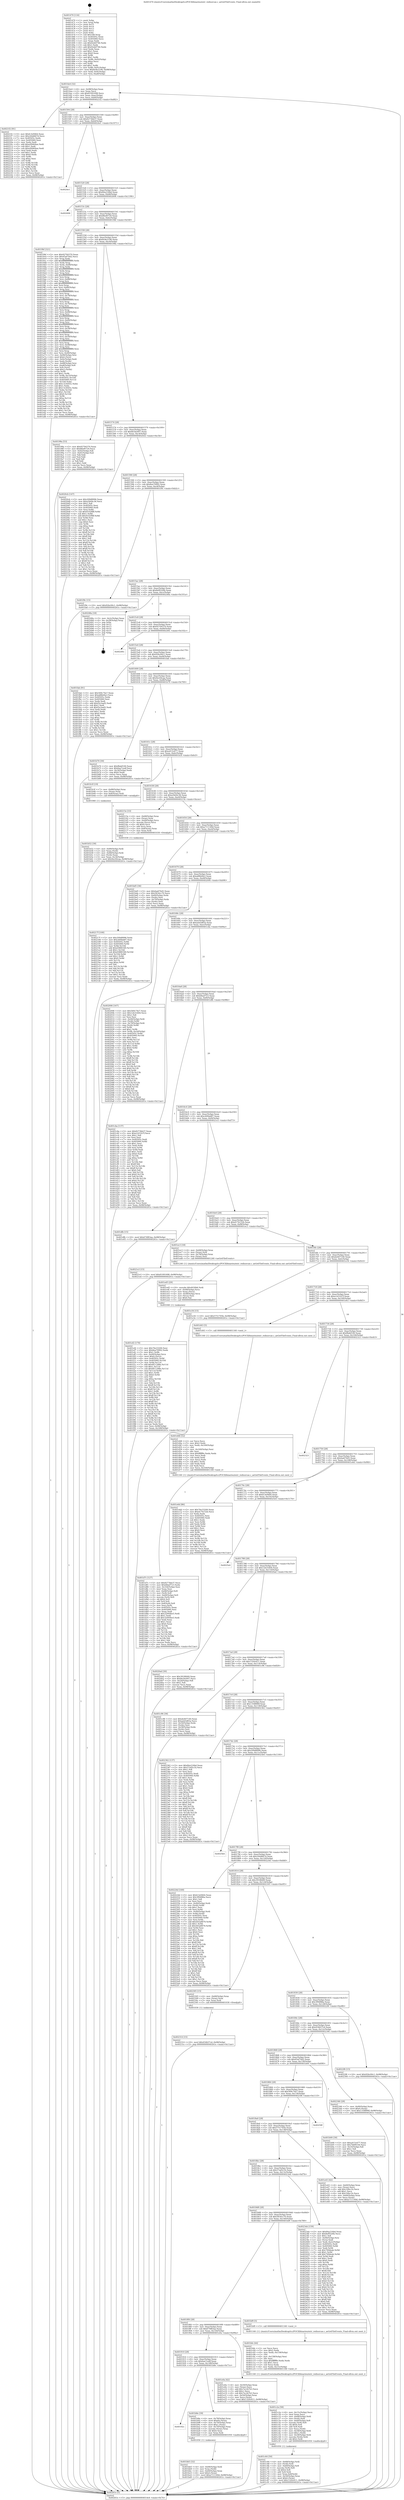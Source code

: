 digraph "0x401470" {
  label = "0x401470 (/mnt/c/Users/mathe/Desktop/tcc/POCII/binaries/extr_redissrcae.c_aeGetFileEvents_Final-ollvm.out::main(0))"
  labelloc = "t"
  node[shape=record]

  Entry [label="",width=0.3,height=0.3,shape=circle,fillcolor=black,style=filled]
  "0x4014e4" [label="{
     0x4014e4 [32]\l
     | [instrs]\l
     &nbsp;&nbsp;0x4014e4 \<+6\>: mov -0x98(%rbp),%eax\l
     &nbsp;&nbsp;0x4014ea \<+2\>: mov %eax,%ecx\l
     &nbsp;&nbsp;0x4014ec \<+6\>: sub $0x81091698,%ecx\l
     &nbsp;&nbsp;0x4014f2 \<+6\>: mov %eax,-0xac(%rbp)\l
     &nbsp;&nbsp;0x4014f8 \<+6\>: mov %ecx,-0xb0(%rbp)\l
     &nbsp;&nbsp;0x4014fe \<+6\>: je 00000000004021f2 \<main+0xd82\>\l
  }"]
  "0x4021f2" [label="{
     0x4021f2 [91]\l
     | [instrs]\l
     &nbsp;&nbsp;0x4021f2 \<+5\>: mov $0xfc3e9464,%eax\l
     &nbsp;&nbsp;0x4021f7 \<+5\>: mov $0x244d667d,%ecx\l
     &nbsp;&nbsp;0x4021fc \<+7\>: mov 0x40505c,%edx\l
     &nbsp;&nbsp;0x402203 \<+7\>: mov 0x405060,%esi\l
     &nbsp;&nbsp;0x40220a \<+2\>: mov %edx,%edi\l
     &nbsp;&nbsp;0x40220c \<+6\>: add $0xe09464ae,%edi\l
     &nbsp;&nbsp;0x402212 \<+3\>: sub $0x1,%edi\l
     &nbsp;&nbsp;0x402215 \<+6\>: sub $0xe09464ae,%edi\l
     &nbsp;&nbsp;0x40221b \<+3\>: imul %edi,%edx\l
     &nbsp;&nbsp;0x40221e \<+3\>: and $0x1,%edx\l
     &nbsp;&nbsp;0x402221 \<+3\>: cmp $0x0,%edx\l
     &nbsp;&nbsp;0x402224 \<+4\>: sete %r8b\l
     &nbsp;&nbsp;0x402228 \<+3\>: cmp $0xa,%esi\l
     &nbsp;&nbsp;0x40222b \<+4\>: setl %r9b\l
     &nbsp;&nbsp;0x40222f \<+3\>: mov %r8b,%r10b\l
     &nbsp;&nbsp;0x402232 \<+3\>: and %r9b,%r10b\l
     &nbsp;&nbsp;0x402235 \<+3\>: xor %r9b,%r8b\l
     &nbsp;&nbsp;0x402238 \<+3\>: or %r8b,%r10b\l
     &nbsp;&nbsp;0x40223b \<+4\>: test $0x1,%r10b\l
     &nbsp;&nbsp;0x40223f \<+3\>: cmovne %ecx,%eax\l
     &nbsp;&nbsp;0x402242 \<+6\>: mov %eax,-0x98(%rbp)\l
     &nbsp;&nbsp;0x402248 \<+5\>: jmp 000000000040261e \<main+0x11ae\>\l
  }"]
  "0x401504" [label="{
     0x401504 [28]\l
     | [instrs]\l
     &nbsp;&nbsp;0x401504 \<+5\>: jmp 0000000000401509 \<main+0x99\>\l
     &nbsp;&nbsp;0x401509 \<+6\>: mov -0xac(%rbp),%eax\l
     &nbsp;&nbsp;0x40150f \<+5\>: sub $0x8273bb37,%eax\l
     &nbsp;&nbsp;0x401514 \<+6\>: mov %eax,-0xb4(%rbp)\l
     &nbsp;&nbsp;0x40151a \<+6\>: je 00000000004024e1 \<main+0x1071\>\l
  }"]
  Exit [label="",width=0.3,height=0.3,shape=circle,fillcolor=black,style=filled,peripheries=2]
  "0x4024e1" [label="{
     0x4024e1\l
  }", style=dashed]
  "0x401520" [label="{
     0x401520 [28]\l
     | [instrs]\l
     &nbsp;&nbsp;0x401520 \<+5\>: jmp 0000000000401525 \<main+0xb5\>\l
     &nbsp;&nbsp;0x401525 \<+6\>: mov -0xac(%rbp),%eax\l
     &nbsp;&nbsp;0x40152b \<+5\>: sub $0x84a216bd,%eax\l
     &nbsp;&nbsp;0x401530 \<+6\>: mov %eax,-0xb8(%rbp)\l
     &nbsp;&nbsp;0x401536 \<+6\>: je 0000000000402606 \<main+0x1196\>\l
  }"]
  "0x402314" [label="{
     0x402314 [15]\l
     | [instrs]\l
     &nbsp;&nbsp;0x402314 \<+10\>: movl $0x454b57cd,-0x98(%rbp)\l
     &nbsp;&nbsp;0x40231e \<+5\>: jmp 000000000040261e \<main+0x11ae\>\l
  }"]
  "0x402606" [label="{
     0x402606\l
  }", style=dashed]
  "0x40153c" [label="{
     0x40153c [28]\l
     | [instrs]\l
     &nbsp;&nbsp;0x40153c \<+5\>: jmp 0000000000401541 \<main+0xd1\>\l
     &nbsp;&nbsp;0x401541 \<+6\>: mov -0xac(%rbp),%eax\l
     &nbsp;&nbsp;0x401547 \<+5\>: sub $0x86ef0729,%eax\l
     &nbsp;&nbsp;0x40154c \<+6\>: mov %eax,-0xbc(%rbp)\l
     &nbsp;&nbsp;0x401552 \<+6\>: je 00000000004019bf \<main+0x54f\>\l
  }"]
  "0x40217f" [label="{
     0x40217f [100]\l
     | [instrs]\l
     &nbsp;&nbsp;0x40217f \<+5\>: mov $0x209d8996,%edx\l
     &nbsp;&nbsp;0x402184 \<+5\>: mov $0xc609ab87,%esi\l
     &nbsp;&nbsp;0x402189 \<+8\>: mov 0x40505c,%r8d\l
     &nbsp;&nbsp;0x402191 \<+8\>: mov 0x405060,%r9d\l
     &nbsp;&nbsp;0x402199 \<+3\>: mov %r8d,%r10d\l
     &nbsp;&nbsp;0x40219c \<+7\>: add $0xd3880349,%r10d\l
     &nbsp;&nbsp;0x4021a3 \<+4\>: sub $0x1,%r10d\l
     &nbsp;&nbsp;0x4021a7 \<+7\>: sub $0xd3880349,%r10d\l
     &nbsp;&nbsp;0x4021ae \<+4\>: imul %r10d,%r8d\l
     &nbsp;&nbsp;0x4021b2 \<+4\>: and $0x1,%r8d\l
     &nbsp;&nbsp;0x4021b6 \<+4\>: cmp $0x0,%r8d\l
     &nbsp;&nbsp;0x4021ba \<+4\>: sete %r11b\l
     &nbsp;&nbsp;0x4021be \<+4\>: cmp $0xa,%r9d\l
     &nbsp;&nbsp;0x4021c2 \<+3\>: setl %bl\l
     &nbsp;&nbsp;0x4021c5 \<+3\>: mov %r11b,%r14b\l
     &nbsp;&nbsp;0x4021c8 \<+3\>: and %bl,%r14b\l
     &nbsp;&nbsp;0x4021cb \<+3\>: xor %bl,%r11b\l
     &nbsp;&nbsp;0x4021ce \<+3\>: or %r11b,%r14b\l
     &nbsp;&nbsp;0x4021d1 \<+4\>: test $0x1,%r14b\l
     &nbsp;&nbsp;0x4021d5 \<+3\>: cmovne %esi,%edx\l
     &nbsp;&nbsp;0x4021d8 \<+6\>: mov %edx,-0x98(%rbp)\l
     &nbsp;&nbsp;0x4021de \<+5\>: jmp 000000000040261e \<main+0x11ae\>\l
  }"]
  "0x4019bf" [label="{
     0x4019bf [321]\l
     | [instrs]\l
     &nbsp;&nbsp;0x4019bf \<+5\>: mov $0x92704370,%eax\l
     &nbsp;&nbsp;0x4019c4 \<+5\>: mov $0x45af74d2,%ecx\l
     &nbsp;&nbsp;0x4019c9 \<+3\>: mov %rsp,%rdx\l
     &nbsp;&nbsp;0x4019cc \<+4\>: add $0xfffffffffffffff0,%rdx\l
     &nbsp;&nbsp;0x4019d0 \<+3\>: mov %rdx,%rsp\l
     &nbsp;&nbsp;0x4019d3 \<+7\>: mov %rdx,-0x90(%rbp)\l
     &nbsp;&nbsp;0x4019da \<+3\>: mov %rsp,%rdx\l
     &nbsp;&nbsp;0x4019dd \<+4\>: add $0xfffffffffffffff0,%rdx\l
     &nbsp;&nbsp;0x4019e1 \<+3\>: mov %rdx,%rsp\l
     &nbsp;&nbsp;0x4019e4 \<+3\>: mov %rsp,%rsi\l
     &nbsp;&nbsp;0x4019e7 \<+4\>: add $0xfffffffffffffff0,%rsi\l
     &nbsp;&nbsp;0x4019eb \<+3\>: mov %rsi,%rsp\l
     &nbsp;&nbsp;0x4019ee \<+7\>: mov %rsi,-0x88(%rbp)\l
     &nbsp;&nbsp;0x4019f5 \<+3\>: mov %rsp,%rsi\l
     &nbsp;&nbsp;0x4019f8 \<+4\>: add $0xfffffffffffffff0,%rsi\l
     &nbsp;&nbsp;0x4019fc \<+3\>: mov %rsi,%rsp\l
     &nbsp;&nbsp;0x4019ff \<+4\>: mov %rsi,-0x80(%rbp)\l
     &nbsp;&nbsp;0x401a03 \<+3\>: mov %rsp,%rsi\l
     &nbsp;&nbsp;0x401a06 \<+4\>: add $0xfffffffffffffff0,%rsi\l
     &nbsp;&nbsp;0x401a0a \<+3\>: mov %rsi,%rsp\l
     &nbsp;&nbsp;0x401a0d \<+4\>: mov %rsi,-0x78(%rbp)\l
     &nbsp;&nbsp;0x401a11 \<+3\>: mov %rsp,%rsi\l
     &nbsp;&nbsp;0x401a14 \<+4\>: add $0xfffffffffffffff0,%rsi\l
     &nbsp;&nbsp;0x401a18 \<+3\>: mov %rsi,%rsp\l
     &nbsp;&nbsp;0x401a1b \<+4\>: mov %rsi,-0x70(%rbp)\l
     &nbsp;&nbsp;0x401a1f \<+3\>: mov %rsp,%rsi\l
     &nbsp;&nbsp;0x401a22 \<+4\>: add $0xfffffffffffffff0,%rsi\l
     &nbsp;&nbsp;0x401a26 \<+3\>: mov %rsi,%rsp\l
     &nbsp;&nbsp;0x401a29 \<+4\>: mov %rsi,-0x68(%rbp)\l
     &nbsp;&nbsp;0x401a2d \<+3\>: mov %rsp,%rsi\l
     &nbsp;&nbsp;0x401a30 \<+4\>: add $0xfffffffffffffff0,%rsi\l
     &nbsp;&nbsp;0x401a34 \<+3\>: mov %rsi,%rsp\l
     &nbsp;&nbsp;0x401a37 \<+4\>: mov %rsi,-0x60(%rbp)\l
     &nbsp;&nbsp;0x401a3b \<+3\>: mov %rsp,%rsi\l
     &nbsp;&nbsp;0x401a3e \<+4\>: add $0xfffffffffffffff0,%rsi\l
     &nbsp;&nbsp;0x401a42 \<+3\>: mov %rsi,%rsp\l
     &nbsp;&nbsp;0x401a45 \<+4\>: mov %rsi,-0x58(%rbp)\l
     &nbsp;&nbsp;0x401a49 \<+3\>: mov %rsp,%rsi\l
     &nbsp;&nbsp;0x401a4c \<+4\>: add $0xfffffffffffffff0,%rsi\l
     &nbsp;&nbsp;0x401a50 \<+3\>: mov %rsi,%rsp\l
     &nbsp;&nbsp;0x401a53 \<+4\>: mov %rsi,-0x50(%rbp)\l
     &nbsp;&nbsp;0x401a57 \<+3\>: mov %rsp,%rsi\l
     &nbsp;&nbsp;0x401a5a \<+4\>: add $0xfffffffffffffff0,%rsi\l
     &nbsp;&nbsp;0x401a5e \<+3\>: mov %rsi,%rsp\l
     &nbsp;&nbsp;0x401a61 \<+4\>: mov %rsi,-0x48(%rbp)\l
     &nbsp;&nbsp;0x401a65 \<+3\>: mov %rsp,%rsi\l
     &nbsp;&nbsp;0x401a68 \<+4\>: add $0xfffffffffffffff0,%rsi\l
     &nbsp;&nbsp;0x401a6c \<+3\>: mov %rsi,%rsp\l
     &nbsp;&nbsp;0x401a6f \<+4\>: mov %rsi,-0x40(%rbp)\l
     &nbsp;&nbsp;0x401a73 \<+7\>: mov -0x90(%rbp),%rsi\l
     &nbsp;&nbsp;0x401a7a \<+6\>: movl $0x0,(%rsi)\l
     &nbsp;&nbsp;0x401a80 \<+6\>: mov -0x9c(%rbp),%edi\l
     &nbsp;&nbsp;0x401a86 \<+2\>: mov %edi,(%rdx)\l
     &nbsp;&nbsp;0x401a88 \<+7\>: mov -0x88(%rbp),%rsi\l
     &nbsp;&nbsp;0x401a8f \<+7\>: mov -0xa8(%rbp),%r8\l
     &nbsp;&nbsp;0x401a96 \<+3\>: mov %r8,(%rsi)\l
     &nbsp;&nbsp;0x401a99 \<+3\>: cmpl $0x2,(%rdx)\l
     &nbsp;&nbsp;0x401a9c \<+4\>: setne %r9b\l
     &nbsp;&nbsp;0x401aa0 \<+4\>: and $0x1,%r9b\l
     &nbsp;&nbsp;0x401aa4 \<+4\>: mov %r9b,-0x35(%rbp)\l
     &nbsp;&nbsp;0x401aa8 \<+8\>: mov 0x40505c,%r10d\l
     &nbsp;&nbsp;0x401ab0 \<+8\>: mov 0x405060,%r11d\l
     &nbsp;&nbsp;0x401ab8 \<+3\>: mov %r10d,%ebx\l
     &nbsp;&nbsp;0x401abb \<+6\>: add $0x13c4445c,%ebx\l
     &nbsp;&nbsp;0x401ac1 \<+3\>: sub $0x1,%ebx\l
     &nbsp;&nbsp;0x401ac4 \<+6\>: sub $0x13c4445c,%ebx\l
     &nbsp;&nbsp;0x401aca \<+4\>: imul %ebx,%r10d\l
     &nbsp;&nbsp;0x401ace \<+4\>: and $0x1,%r10d\l
     &nbsp;&nbsp;0x401ad2 \<+4\>: cmp $0x0,%r10d\l
     &nbsp;&nbsp;0x401ad6 \<+4\>: sete %r9b\l
     &nbsp;&nbsp;0x401ada \<+4\>: cmp $0xa,%r11d\l
     &nbsp;&nbsp;0x401ade \<+4\>: setl %r14b\l
     &nbsp;&nbsp;0x401ae2 \<+3\>: mov %r9b,%r15b\l
     &nbsp;&nbsp;0x401ae5 \<+3\>: and %r14b,%r15b\l
     &nbsp;&nbsp;0x401ae8 \<+3\>: xor %r14b,%r9b\l
     &nbsp;&nbsp;0x401aeb \<+3\>: or %r9b,%r15b\l
     &nbsp;&nbsp;0x401aee \<+4\>: test $0x1,%r15b\l
     &nbsp;&nbsp;0x401af2 \<+3\>: cmovne %ecx,%eax\l
     &nbsp;&nbsp;0x401af5 \<+6\>: mov %eax,-0x98(%rbp)\l
     &nbsp;&nbsp;0x401afb \<+5\>: jmp 000000000040261e \<main+0x11ae\>\l
  }"]
  "0x401558" [label="{
     0x401558 [28]\l
     | [instrs]\l
     &nbsp;&nbsp;0x401558 \<+5\>: jmp 000000000040155d \<main+0xed\>\l
     &nbsp;&nbsp;0x40155d \<+6\>: mov -0xac(%rbp),%eax\l
     &nbsp;&nbsp;0x401563 \<+5\>: sub $0x8c8e2196,%eax\l
     &nbsp;&nbsp;0x401568 \<+6\>: mov %eax,-0xc0(%rbp)\l
     &nbsp;&nbsp;0x40156e \<+6\>: je 000000000040198a \<main+0x51a\>\l
  }"]
  "0x401ef2" [label="{
     0x401ef2 [170]\l
     | [instrs]\l
     &nbsp;&nbsp;0x401ef2 \<+5\>: mov $0x76e33200,%esi\l
     &nbsp;&nbsp;0x401ef7 \<+5\>: mov $0x8ea70992,%edx\l
     &nbsp;&nbsp;0x401efc \<+3\>: mov $0x1,%r8b\l
     &nbsp;&nbsp;0x401eff \<+4\>: mov -0x40(%rbp),%rcx\l
     &nbsp;&nbsp;0x401f03 \<+6\>: movl $0x0,(%rcx)\l
     &nbsp;&nbsp;0x401f09 \<+8\>: mov 0x40505c,%r9d\l
     &nbsp;&nbsp;0x401f11 \<+8\>: mov 0x405060,%r10d\l
     &nbsp;&nbsp;0x401f19 \<+3\>: mov %r9d,%r11d\l
     &nbsp;&nbsp;0x401f1c \<+7\>: add $0x9f11288e,%r11d\l
     &nbsp;&nbsp;0x401f23 \<+4\>: sub $0x1,%r11d\l
     &nbsp;&nbsp;0x401f27 \<+7\>: sub $0x9f11288e,%r11d\l
     &nbsp;&nbsp;0x401f2e \<+4\>: imul %r11d,%r9d\l
     &nbsp;&nbsp;0x401f32 \<+4\>: and $0x1,%r9d\l
     &nbsp;&nbsp;0x401f36 \<+4\>: cmp $0x0,%r9d\l
     &nbsp;&nbsp;0x401f3a \<+3\>: sete %bl\l
     &nbsp;&nbsp;0x401f3d \<+4\>: cmp $0xa,%r10d\l
     &nbsp;&nbsp;0x401f41 \<+4\>: setl %r14b\l
     &nbsp;&nbsp;0x401f45 \<+3\>: mov %bl,%r15b\l
     &nbsp;&nbsp;0x401f48 \<+4\>: xor $0xff,%r15b\l
     &nbsp;&nbsp;0x401f4c \<+3\>: mov %r14b,%r12b\l
     &nbsp;&nbsp;0x401f4f \<+4\>: xor $0xff,%r12b\l
     &nbsp;&nbsp;0x401f53 \<+4\>: xor $0x1,%r8b\l
     &nbsp;&nbsp;0x401f57 \<+3\>: mov %r15b,%r13b\l
     &nbsp;&nbsp;0x401f5a \<+4\>: and $0xff,%r13b\l
     &nbsp;&nbsp;0x401f5e \<+3\>: and %r8b,%bl\l
     &nbsp;&nbsp;0x401f61 \<+3\>: mov %r12b,%cl\l
     &nbsp;&nbsp;0x401f64 \<+3\>: and $0xff,%cl\l
     &nbsp;&nbsp;0x401f67 \<+3\>: and %r8b,%r14b\l
     &nbsp;&nbsp;0x401f6a \<+3\>: or %bl,%r13b\l
     &nbsp;&nbsp;0x401f6d \<+3\>: or %r14b,%cl\l
     &nbsp;&nbsp;0x401f70 \<+3\>: xor %cl,%r13b\l
     &nbsp;&nbsp;0x401f73 \<+3\>: or %r12b,%r15b\l
     &nbsp;&nbsp;0x401f76 \<+4\>: xor $0xff,%r15b\l
     &nbsp;&nbsp;0x401f7a \<+4\>: or $0x1,%r8b\l
     &nbsp;&nbsp;0x401f7e \<+3\>: and %r8b,%r15b\l
     &nbsp;&nbsp;0x401f81 \<+3\>: or %r15b,%r13b\l
     &nbsp;&nbsp;0x401f84 \<+4\>: test $0x1,%r13b\l
     &nbsp;&nbsp;0x401f88 \<+3\>: cmovne %edx,%esi\l
     &nbsp;&nbsp;0x401f8b \<+6\>: mov %esi,-0x98(%rbp)\l
     &nbsp;&nbsp;0x401f91 \<+6\>: mov %eax,-0x168(%rbp)\l
     &nbsp;&nbsp;0x401f97 \<+5\>: jmp 000000000040261e \<main+0x11ae\>\l
  }"]
  "0x40198a" [label="{
     0x40198a [53]\l
     | [instrs]\l
     &nbsp;&nbsp;0x40198a \<+5\>: mov $0x92704370,%eax\l
     &nbsp;&nbsp;0x40198f \<+5\>: mov $0x86ef0729,%ecx\l
     &nbsp;&nbsp;0x401994 \<+6\>: mov -0x92(%rbp),%dl\l
     &nbsp;&nbsp;0x40199a \<+7\>: mov -0x91(%rbp),%sil\l
     &nbsp;&nbsp;0x4019a1 \<+3\>: mov %dl,%dil\l
     &nbsp;&nbsp;0x4019a4 \<+3\>: and %sil,%dil\l
     &nbsp;&nbsp;0x4019a7 \<+3\>: xor %sil,%dl\l
     &nbsp;&nbsp;0x4019aa \<+3\>: or %dl,%dil\l
     &nbsp;&nbsp;0x4019ad \<+4\>: test $0x1,%dil\l
     &nbsp;&nbsp;0x4019b1 \<+3\>: cmovne %ecx,%eax\l
     &nbsp;&nbsp;0x4019b4 \<+6\>: mov %eax,-0x98(%rbp)\l
     &nbsp;&nbsp;0x4019ba \<+5\>: jmp 000000000040261e \<main+0x11ae\>\l
  }"]
  "0x401574" [label="{
     0x401574 [28]\l
     | [instrs]\l
     &nbsp;&nbsp;0x401574 \<+5\>: jmp 0000000000401579 \<main+0x109\>\l
     &nbsp;&nbsp;0x401579 \<+6\>: mov -0xac(%rbp),%eax\l
     &nbsp;&nbsp;0x40157f \<+5\>: sub $0x8e5dc607,%eax\l
     &nbsp;&nbsp;0x401584 \<+6\>: mov %eax,-0xc4(%rbp)\l
     &nbsp;&nbsp;0x40158a \<+6\>: je 00000000004020cb \<main+0xc5b\>\l
  }"]
  "0x40261e" [label="{
     0x40261e [5]\l
     | [instrs]\l
     &nbsp;&nbsp;0x40261e \<+5\>: jmp 00000000004014e4 \<main+0x74\>\l
  }"]
  "0x401470" [label="{
     0x401470 [116]\l
     | [instrs]\l
     &nbsp;&nbsp;0x401470 \<+1\>: push %rbp\l
     &nbsp;&nbsp;0x401471 \<+3\>: mov %rsp,%rbp\l
     &nbsp;&nbsp;0x401474 \<+2\>: push %r15\l
     &nbsp;&nbsp;0x401476 \<+2\>: push %r14\l
     &nbsp;&nbsp;0x401478 \<+2\>: push %r13\l
     &nbsp;&nbsp;0x40147a \<+2\>: push %r12\l
     &nbsp;&nbsp;0x40147c \<+1\>: push %rbx\l
     &nbsp;&nbsp;0x40147d \<+7\>: sub $0x168,%rsp\l
     &nbsp;&nbsp;0x401484 \<+7\>: mov 0x40505c,%eax\l
     &nbsp;&nbsp;0x40148b \<+7\>: mov 0x405060,%ecx\l
     &nbsp;&nbsp;0x401492 \<+2\>: mov %eax,%edx\l
     &nbsp;&nbsp;0x401494 \<+6\>: sub $0xf2eb0746,%edx\l
     &nbsp;&nbsp;0x40149a \<+3\>: sub $0x1,%edx\l
     &nbsp;&nbsp;0x40149d \<+6\>: add $0xf2eb0746,%edx\l
     &nbsp;&nbsp;0x4014a3 \<+3\>: imul %edx,%eax\l
     &nbsp;&nbsp;0x4014a6 \<+3\>: and $0x1,%eax\l
     &nbsp;&nbsp;0x4014a9 \<+3\>: cmp $0x0,%eax\l
     &nbsp;&nbsp;0x4014ac \<+4\>: sete %r8b\l
     &nbsp;&nbsp;0x4014b0 \<+4\>: and $0x1,%r8b\l
     &nbsp;&nbsp;0x4014b4 \<+7\>: mov %r8b,-0x92(%rbp)\l
     &nbsp;&nbsp;0x4014bb \<+3\>: cmp $0xa,%ecx\l
     &nbsp;&nbsp;0x4014be \<+4\>: setl %r8b\l
     &nbsp;&nbsp;0x4014c2 \<+4\>: and $0x1,%r8b\l
     &nbsp;&nbsp;0x4014c6 \<+7\>: mov %r8b,-0x91(%rbp)\l
     &nbsp;&nbsp;0x4014cd \<+10\>: movl $0x8c8e2196,-0x98(%rbp)\l
     &nbsp;&nbsp;0x4014d7 \<+6\>: mov %edi,-0x9c(%rbp)\l
     &nbsp;&nbsp;0x4014dd \<+7\>: mov %rsi,-0xa8(%rbp)\l
  }"]
  "0x401ed5" [label="{
     0x401ed5 [29]\l
     | [instrs]\l
     &nbsp;&nbsp;0x401ed5 \<+10\>: movabs $0x4030b6,%rdi\l
     &nbsp;&nbsp;0x401edf \<+4\>: mov -0x48(%rbp),%rcx\l
     &nbsp;&nbsp;0x401ee3 \<+2\>: mov %eax,(%rcx)\l
     &nbsp;&nbsp;0x401ee5 \<+4\>: mov -0x48(%rbp),%rcx\l
     &nbsp;&nbsp;0x401ee9 \<+2\>: mov (%rcx),%esi\l
     &nbsp;&nbsp;0x401eeb \<+2\>: mov $0x0,%al\l
     &nbsp;&nbsp;0x401eed \<+5\>: call 0000000000401040 \<printf@plt\>\l
     | [calls]\l
     &nbsp;&nbsp;0x401040 \{1\} (unknown)\l
  }"]
  "0x401d7c" [label="{
     0x401d7c [127]\l
     | [instrs]\l
     &nbsp;&nbsp;0x401d7c \<+5\>: mov $0x8273bb37,%ecx\l
     &nbsp;&nbsp;0x401d81 \<+5\>: mov $0xb8aef723,%edx\l
     &nbsp;&nbsp;0x401d86 \<+6\>: mov -0x164(%rbp),%esi\l
     &nbsp;&nbsp;0x401d8c \<+3\>: imul %eax,%esi\l
     &nbsp;&nbsp;0x401d8f \<+4\>: mov -0x68(%rbp),%r8\l
     &nbsp;&nbsp;0x401d93 \<+3\>: mov (%r8),%r8\l
     &nbsp;&nbsp;0x401d96 \<+4\>: mov -0x60(%rbp),%r9\l
     &nbsp;&nbsp;0x401d9a \<+3\>: movslq (%r9),%r9\l
     &nbsp;&nbsp;0x401d9d \<+4\>: shl $0x4,%r9\l
     &nbsp;&nbsp;0x401da1 \<+3\>: add %r9,%r8\l
     &nbsp;&nbsp;0x401da4 \<+4\>: mov 0x8(%r8),%r8\l
     &nbsp;&nbsp;0x401da8 \<+3\>: mov %esi,(%r8)\l
     &nbsp;&nbsp;0x401dab \<+7\>: mov 0x40505c,%eax\l
     &nbsp;&nbsp;0x401db2 \<+7\>: mov 0x405060,%esi\l
     &nbsp;&nbsp;0x401db9 \<+2\>: mov %eax,%edi\l
     &nbsp;&nbsp;0x401dbb \<+6\>: sub $0x32944be5,%edi\l
     &nbsp;&nbsp;0x401dc1 \<+3\>: sub $0x1,%edi\l
     &nbsp;&nbsp;0x401dc4 \<+6\>: add $0x32944be5,%edi\l
     &nbsp;&nbsp;0x401dca \<+3\>: imul %edi,%eax\l
     &nbsp;&nbsp;0x401dcd \<+3\>: and $0x1,%eax\l
     &nbsp;&nbsp;0x401dd0 \<+3\>: cmp $0x0,%eax\l
     &nbsp;&nbsp;0x401dd3 \<+4\>: sete %r10b\l
     &nbsp;&nbsp;0x401dd7 \<+3\>: cmp $0xa,%esi\l
     &nbsp;&nbsp;0x401dda \<+4\>: setl %r11b\l
     &nbsp;&nbsp;0x401dde \<+3\>: mov %r10b,%bl\l
     &nbsp;&nbsp;0x401de1 \<+3\>: and %r11b,%bl\l
     &nbsp;&nbsp;0x401de4 \<+3\>: xor %r11b,%r10b\l
     &nbsp;&nbsp;0x401de7 \<+3\>: or %r10b,%bl\l
     &nbsp;&nbsp;0x401dea \<+3\>: test $0x1,%bl\l
     &nbsp;&nbsp;0x401ded \<+3\>: cmovne %edx,%ecx\l
     &nbsp;&nbsp;0x401df0 \<+6\>: mov %ecx,-0x98(%rbp)\l
     &nbsp;&nbsp;0x401df6 \<+5\>: jmp 000000000040261e \<main+0x11ae\>\l
  }"]
  "0x4020cb" [label="{
     0x4020cb [147]\l
     | [instrs]\l
     &nbsp;&nbsp;0x4020cb \<+5\>: mov $0x209d8996,%eax\l
     &nbsp;&nbsp;0x4020d0 \<+5\>: mov $0xa5b04c36,%ecx\l
     &nbsp;&nbsp;0x4020d5 \<+2\>: mov $0x1,%dl\l
     &nbsp;&nbsp;0x4020d7 \<+7\>: mov 0x40505c,%esi\l
     &nbsp;&nbsp;0x4020de \<+7\>: mov 0x405060,%edi\l
     &nbsp;&nbsp;0x4020e5 \<+3\>: mov %esi,%r8d\l
     &nbsp;&nbsp;0x4020e8 \<+7\>: sub $0x9102f8ff,%r8d\l
     &nbsp;&nbsp;0x4020ef \<+4\>: sub $0x1,%r8d\l
     &nbsp;&nbsp;0x4020f3 \<+7\>: add $0x9102f8ff,%r8d\l
     &nbsp;&nbsp;0x4020fa \<+4\>: imul %r8d,%esi\l
     &nbsp;&nbsp;0x4020fe \<+3\>: and $0x1,%esi\l
     &nbsp;&nbsp;0x402101 \<+3\>: cmp $0x0,%esi\l
     &nbsp;&nbsp;0x402104 \<+4\>: sete %r9b\l
     &nbsp;&nbsp;0x402108 \<+3\>: cmp $0xa,%edi\l
     &nbsp;&nbsp;0x40210b \<+4\>: setl %r10b\l
     &nbsp;&nbsp;0x40210f \<+3\>: mov %r9b,%r11b\l
     &nbsp;&nbsp;0x402112 \<+4\>: xor $0xff,%r11b\l
     &nbsp;&nbsp;0x402116 \<+3\>: mov %r10b,%bl\l
     &nbsp;&nbsp;0x402119 \<+3\>: xor $0xff,%bl\l
     &nbsp;&nbsp;0x40211c \<+3\>: xor $0x1,%dl\l
     &nbsp;&nbsp;0x40211f \<+3\>: mov %r11b,%r14b\l
     &nbsp;&nbsp;0x402122 \<+4\>: and $0xff,%r14b\l
     &nbsp;&nbsp;0x402126 \<+3\>: and %dl,%r9b\l
     &nbsp;&nbsp;0x402129 \<+3\>: mov %bl,%r15b\l
     &nbsp;&nbsp;0x40212c \<+4\>: and $0xff,%r15b\l
     &nbsp;&nbsp;0x402130 \<+3\>: and %dl,%r10b\l
     &nbsp;&nbsp;0x402133 \<+3\>: or %r9b,%r14b\l
     &nbsp;&nbsp;0x402136 \<+3\>: or %r10b,%r15b\l
     &nbsp;&nbsp;0x402139 \<+3\>: xor %r15b,%r14b\l
     &nbsp;&nbsp;0x40213c \<+3\>: or %bl,%r11b\l
     &nbsp;&nbsp;0x40213f \<+4\>: xor $0xff,%r11b\l
     &nbsp;&nbsp;0x402143 \<+3\>: or $0x1,%dl\l
     &nbsp;&nbsp;0x402146 \<+3\>: and %dl,%r11b\l
     &nbsp;&nbsp;0x402149 \<+3\>: or %r11b,%r14b\l
     &nbsp;&nbsp;0x40214c \<+4\>: test $0x1,%r14b\l
     &nbsp;&nbsp;0x402150 \<+3\>: cmovne %ecx,%eax\l
     &nbsp;&nbsp;0x402153 \<+6\>: mov %eax,-0x98(%rbp)\l
     &nbsp;&nbsp;0x402159 \<+5\>: jmp 000000000040261e \<main+0x11ae\>\l
  }"]
  "0x401590" [label="{
     0x401590 [28]\l
     | [instrs]\l
     &nbsp;&nbsp;0x401590 \<+5\>: jmp 0000000000401595 \<main+0x125\>\l
     &nbsp;&nbsp;0x401595 \<+6\>: mov -0xac(%rbp),%eax\l
     &nbsp;&nbsp;0x40159b \<+5\>: sub $0x8ea70992,%eax\l
     &nbsp;&nbsp;0x4015a0 \<+6\>: mov %eax,-0xc8(%rbp)\l
     &nbsp;&nbsp;0x4015a6 \<+6\>: je 0000000000401f9c \<main+0xb2c\>\l
  }"]
  "0x401d48" [label="{
     0x401d48 [52]\l
     | [instrs]\l
     &nbsp;&nbsp;0x401d48 \<+2\>: xor %ecx,%ecx\l
     &nbsp;&nbsp;0x401d4a \<+5\>: mov $0x2,%edx\l
     &nbsp;&nbsp;0x401d4f \<+6\>: mov %edx,-0x160(%rbp)\l
     &nbsp;&nbsp;0x401d55 \<+1\>: cltd\l
     &nbsp;&nbsp;0x401d56 \<+6\>: mov -0x160(%rbp),%esi\l
     &nbsp;&nbsp;0x401d5c \<+2\>: idiv %esi\l
     &nbsp;&nbsp;0x401d5e \<+6\>: imul $0xfffffffe,%edx,%edx\l
     &nbsp;&nbsp;0x401d64 \<+2\>: mov %ecx,%edi\l
     &nbsp;&nbsp;0x401d66 \<+2\>: sub %edx,%edi\l
     &nbsp;&nbsp;0x401d68 \<+2\>: mov %ecx,%edx\l
     &nbsp;&nbsp;0x401d6a \<+3\>: sub $0x1,%edx\l
     &nbsp;&nbsp;0x401d6d \<+2\>: add %edx,%edi\l
     &nbsp;&nbsp;0x401d6f \<+2\>: sub %edi,%ecx\l
     &nbsp;&nbsp;0x401d71 \<+6\>: mov %ecx,-0x164(%rbp)\l
     &nbsp;&nbsp;0x401d77 \<+5\>: call 0000000000401160 \<next_i\>\l
     | [calls]\l
     &nbsp;&nbsp;0x401160 \{1\} (/mnt/c/Users/mathe/Desktop/tcc/POCII/binaries/extr_redissrcae.c_aeGetFileEvents_Final-ollvm.out::next_i)\l
  }"]
  "0x401f9c" [label="{
     0x401f9c [15]\l
     | [instrs]\l
     &nbsp;&nbsp;0x401f9c \<+10\>: movl $0x92bc00c1,-0x98(%rbp)\l
     &nbsp;&nbsp;0x401fa6 \<+5\>: jmp 000000000040261e \<main+0x11ae\>\l
  }"]
  "0x4015ac" [label="{
     0x4015ac [28]\l
     | [instrs]\l
     &nbsp;&nbsp;0x4015ac \<+5\>: jmp 00000000004015b1 \<main+0x141\>\l
     &nbsp;&nbsp;0x4015b1 \<+6\>: mov -0xac(%rbp),%eax\l
     &nbsp;&nbsp;0x4015b7 \<+5\>: sub $0x8ef9326b,%eax\l
     &nbsp;&nbsp;0x4015bc \<+6\>: mov %eax,-0xcc(%rbp)\l
     &nbsp;&nbsp;0x4015c2 \<+6\>: je 000000000040248a \<main+0x101a\>\l
  }"]
  "0x401c64" [label="{
     0x401c64 [50]\l
     | [instrs]\l
     &nbsp;&nbsp;0x401c64 \<+4\>: mov -0x68(%rbp),%rdi\l
     &nbsp;&nbsp;0x401c68 \<+3\>: mov (%rdi),%rdi\l
     &nbsp;&nbsp;0x401c6b \<+4\>: mov -0x60(%rbp),%r8\l
     &nbsp;&nbsp;0x401c6f \<+3\>: movslq (%r8),%r8\l
     &nbsp;&nbsp;0x401c72 \<+4\>: shl $0x4,%r8\l
     &nbsp;&nbsp;0x401c76 \<+3\>: add %r8,%rdi\l
     &nbsp;&nbsp;0x401c79 \<+4\>: mov %rax,0x8(%rdi)\l
     &nbsp;&nbsp;0x401c7d \<+4\>: mov -0x50(%rbp),%rax\l
     &nbsp;&nbsp;0x401c81 \<+6\>: movl $0x0,(%rax)\l
     &nbsp;&nbsp;0x401c87 \<+10\>: movl $0x1320c611,-0x98(%rbp)\l
     &nbsp;&nbsp;0x401c91 \<+5\>: jmp 000000000040261e \<main+0x11ae\>\l
  }"]
  "0x40248a" [label="{
     0x40248a [18]\l
     | [instrs]\l
     &nbsp;&nbsp;0x40248a \<+3\>: mov -0x2c(%rbp),%eax\l
     &nbsp;&nbsp;0x40248d \<+4\>: lea -0x28(%rbp),%rsp\l
     &nbsp;&nbsp;0x402491 \<+1\>: pop %rbx\l
     &nbsp;&nbsp;0x402492 \<+2\>: pop %r12\l
     &nbsp;&nbsp;0x402494 \<+2\>: pop %r13\l
     &nbsp;&nbsp;0x402496 \<+2\>: pop %r14\l
     &nbsp;&nbsp;0x402498 \<+2\>: pop %r15\l
     &nbsp;&nbsp;0x40249a \<+1\>: pop %rbp\l
     &nbsp;&nbsp;0x40249b \<+1\>: ret\l
  }"]
  "0x4015c8" [label="{
     0x4015c8 [28]\l
     | [instrs]\l
     &nbsp;&nbsp;0x4015c8 \<+5\>: jmp 00000000004015cd \<main+0x15d\>\l
     &nbsp;&nbsp;0x4015cd \<+6\>: mov -0xac(%rbp),%eax\l
     &nbsp;&nbsp;0x4015d3 \<+5\>: sub $0x92704370,%eax\l
     &nbsp;&nbsp;0x4015d8 \<+6\>: mov %eax,-0xd0(%rbp)\l
     &nbsp;&nbsp;0x4015de \<+6\>: je 000000000040249c \<main+0x102c\>\l
  }"]
  "0x401c2a" [label="{
     0x401c2a [58]\l
     | [instrs]\l
     &nbsp;&nbsp;0x401c2a \<+6\>: mov -0x15c(%rbp),%ecx\l
     &nbsp;&nbsp;0x401c30 \<+3\>: imul %eax,%ecx\l
     &nbsp;&nbsp;0x401c33 \<+4\>: mov -0x68(%rbp),%rdi\l
     &nbsp;&nbsp;0x401c37 \<+3\>: mov (%rdi),%rdi\l
     &nbsp;&nbsp;0x401c3a \<+4\>: mov -0x60(%rbp),%r8\l
     &nbsp;&nbsp;0x401c3e \<+3\>: movslq (%r8),%r8\l
     &nbsp;&nbsp;0x401c41 \<+4\>: shl $0x4,%r8\l
     &nbsp;&nbsp;0x401c45 \<+3\>: add %r8,%rdi\l
     &nbsp;&nbsp;0x401c48 \<+2\>: mov %ecx,(%rdi)\l
     &nbsp;&nbsp;0x401c4a \<+4\>: mov -0x58(%rbp),%rdi\l
     &nbsp;&nbsp;0x401c4e \<+6\>: movl $0x1,(%rdi)\l
     &nbsp;&nbsp;0x401c54 \<+4\>: mov -0x58(%rbp),%rdi\l
     &nbsp;&nbsp;0x401c58 \<+3\>: movslq (%rdi),%rdi\l
     &nbsp;&nbsp;0x401c5b \<+4\>: shl $0x2,%rdi\l
     &nbsp;&nbsp;0x401c5f \<+5\>: call 0000000000401050 \<malloc@plt\>\l
     | [calls]\l
     &nbsp;&nbsp;0x401050 \{1\} (unknown)\l
  }"]
  "0x40249c" [label="{
     0x40249c\l
  }", style=dashed]
  "0x4015e4" [label="{
     0x4015e4 [28]\l
     | [instrs]\l
     &nbsp;&nbsp;0x4015e4 \<+5\>: jmp 00000000004015e9 \<main+0x179\>\l
     &nbsp;&nbsp;0x4015e9 \<+6\>: mov -0xac(%rbp),%eax\l
     &nbsp;&nbsp;0x4015ef \<+5\>: sub $0x92bc00c1,%eax\l
     &nbsp;&nbsp;0x4015f4 \<+6\>: mov %eax,-0xd4(%rbp)\l
     &nbsp;&nbsp;0x4015fa \<+6\>: je 0000000000401fab \<main+0xb3b\>\l
  }"]
  "0x401bfe" [label="{
     0x401bfe [44]\l
     | [instrs]\l
     &nbsp;&nbsp;0x401bfe \<+2\>: xor %ecx,%ecx\l
     &nbsp;&nbsp;0x401c00 \<+5\>: mov $0x2,%edx\l
     &nbsp;&nbsp;0x401c05 \<+6\>: mov %edx,-0x158(%rbp)\l
     &nbsp;&nbsp;0x401c0b \<+1\>: cltd\l
     &nbsp;&nbsp;0x401c0c \<+6\>: mov -0x158(%rbp),%esi\l
     &nbsp;&nbsp;0x401c12 \<+2\>: idiv %esi\l
     &nbsp;&nbsp;0x401c14 \<+6\>: imul $0xfffffffe,%edx,%edx\l
     &nbsp;&nbsp;0x401c1a \<+3\>: sub $0x1,%ecx\l
     &nbsp;&nbsp;0x401c1d \<+2\>: sub %ecx,%edx\l
     &nbsp;&nbsp;0x401c1f \<+6\>: mov %edx,-0x15c(%rbp)\l
     &nbsp;&nbsp;0x401c25 \<+5\>: call 0000000000401160 \<next_i\>\l
     | [calls]\l
     &nbsp;&nbsp;0x401160 \{1\} (/mnt/c/Users/mathe/Desktop/tcc/POCII/binaries/extr_redissrcae.c_aeGetFileEvents_Final-ollvm.out::next_i)\l
  }"]
  "0x401fab" [label="{
     0x401fab [91]\l
     | [instrs]\l
     &nbsp;&nbsp;0x401fab \<+5\>: mov $0x569c74e7,%eax\l
     &nbsp;&nbsp;0x401fb0 \<+5\>: mov $0xa88b4fa3,%ecx\l
     &nbsp;&nbsp;0x401fb5 \<+7\>: mov 0x40505c,%edx\l
     &nbsp;&nbsp;0x401fbc \<+7\>: mov 0x405060,%esi\l
     &nbsp;&nbsp;0x401fc3 \<+2\>: mov %edx,%edi\l
     &nbsp;&nbsp;0x401fc5 \<+6\>: add $0xf2e3aaf2,%edi\l
     &nbsp;&nbsp;0x401fcb \<+3\>: sub $0x1,%edi\l
     &nbsp;&nbsp;0x401fce \<+6\>: sub $0xf2e3aaf2,%edi\l
     &nbsp;&nbsp;0x401fd4 \<+3\>: imul %edi,%edx\l
     &nbsp;&nbsp;0x401fd7 \<+3\>: and $0x1,%edx\l
     &nbsp;&nbsp;0x401fda \<+3\>: cmp $0x0,%edx\l
     &nbsp;&nbsp;0x401fdd \<+4\>: sete %r8b\l
     &nbsp;&nbsp;0x401fe1 \<+3\>: cmp $0xa,%esi\l
     &nbsp;&nbsp;0x401fe4 \<+4\>: setl %r9b\l
     &nbsp;&nbsp;0x401fe8 \<+3\>: mov %r8b,%r10b\l
     &nbsp;&nbsp;0x401feb \<+3\>: and %r9b,%r10b\l
     &nbsp;&nbsp;0x401fee \<+3\>: xor %r9b,%r8b\l
     &nbsp;&nbsp;0x401ff1 \<+3\>: or %r8b,%r10b\l
     &nbsp;&nbsp;0x401ff4 \<+4\>: test $0x1,%r10b\l
     &nbsp;&nbsp;0x401ff8 \<+3\>: cmovne %ecx,%eax\l
     &nbsp;&nbsp;0x401ffb \<+6\>: mov %eax,-0x98(%rbp)\l
     &nbsp;&nbsp;0x402001 \<+5\>: jmp 000000000040261e \<main+0x11ae\>\l
  }"]
  "0x401600" [label="{
     0x401600 [28]\l
     | [instrs]\l
     &nbsp;&nbsp;0x401600 \<+5\>: jmp 0000000000401605 \<main+0x195\>\l
     &nbsp;&nbsp;0x401605 \<+6\>: mov -0xac(%rbp),%eax\l
     &nbsp;&nbsp;0x40160b \<+5\>: sub $0x9ec04caa,%eax\l
     &nbsp;&nbsp;0x401610 \<+6\>: mov %eax,-0xd8(%rbp)\l
     &nbsp;&nbsp;0x401616 \<+6\>: je 0000000000401b70 \<main+0x700\>\l
  }"]
  "0x401bb5" [label="{
     0x401bb5 [32]\l
     | [instrs]\l
     &nbsp;&nbsp;0x401bb5 \<+4\>: mov -0x68(%rbp),%rdi\l
     &nbsp;&nbsp;0x401bb9 \<+3\>: mov %rax,(%rdi)\l
     &nbsp;&nbsp;0x401bbc \<+4\>: mov -0x60(%rbp),%rax\l
     &nbsp;&nbsp;0x401bc0 \<+6\>: movl $0x0,(%rax)\l
     &nbsp;&nbsp;0x401bc6 \<+10\>: movl $0xa711140d,-0x98(%rbp)\l
     &nbsp;&nbsp;0x401bd0 \<+5\>: jmp 000000000040261e \<main+0x11ae\>\l
  }"]
  "0x401b70" [label="{
     0x401b70 [30]\l
     | [instrs]\l
     &nbsp;&nbsp;0x401b70 \<+5\>: mov $0xf8abf100,%eax\l
     &nbsp;&nbsp;0x401b75 \<+5\>: mov $0x6aa7cedf,%ecx\l
     &nbsp;&nbsp;0x401b7a \<+3\>: mov -0x34(%rbp),%edx\l
     &nbsp;&nbsp;0x401b7d \<+3\>: cmp $0x0,%edx\l
     &nbsp;&nbsp;0x401b80 \<+3\>: cmove %ecx,%eax\l
     &nbsp;&nbsp;0x401b83 \<+6\>: mov %eax,-0x98(%rbp)\l
     &nbsp;&nbsp;0x401b89 \<+5\>: jmp 000000000040261e \<main+0x11ae\>\l
  }"]
  "0x40161c" [label="{
     0x40161c [28]\l
     | [instrs]\l
     &nbsp;&nbsp;0x40161c \<+5\>: jmp 0000000000401621 \<main+0x1b1\>\l
     &nbsp;&nbsp;0x401621 \<+6\>: mov -0xac(%rbp),%eax\l
     &nbsp;&nbsp;0x401627 \<+5\>: sub $0xa415c677,%eax\l
     &nbsp;&nbsp;0x40162c \<+6\>: mov %eax,-0xdc(%rbp)\l
     &nbsp;&nbsp;0x401632 \<+6\>: je 0000000000401b3f \<main+0x6cf\>\l
  }"]
  "0x40192c" [label="{
     0x40192c\l
  }", style=dashed]
  "0x401b3f" [label="{
     0x401b3f [19]\l
     | [instrs]\l
     &nbsp;&nbsp;0x401b3f \<+7\>: mov -0x88(%rbp),%rax\l
     &nbsp;&nbsp;0x401b46 \<+3\>: mov (%rax),%rax\l
     &nbsp;&nbsp;0x401b49 \<+4\>: mov 0x8(%rax),%rdi\l
     &nbsp;&nbsp;0x401b4d \<+5\>: call 0000000000401060 \<atoi@plt\>\l
     | [calls]\l
     &nbsp;&nbsp;0x401060 \{1\} (unknown)\l
  }"]
  "0x401638" [label="{
     0x401638 [28]\l
     | [instrs]\l
     &nbsp;&nbsp;0x401638 \<+5\>: jmp 000000000040163d \<main+0x1cd\>\l
     &nbsp;&nbsp;0x40163d \<+6\>: mov -0xac(%rbp),%eax\l
     &nbsp;&nbsp;0x401643 \<+5\>: sub $0xa5b04c36,%eax\l
     &nbsp;&nbsp;0x401648 \<+6\>: mov %eax,-0xe0(%rbp)\l
     &nbsp;&nbsp;0x40164e \<+6\>: je 000000000040215e \<main+0xcee\>\l
  }"]
  "0x401b8e" [label="{
     0x401b8e [39]\l
     | [instrs]\l
     &nbsp;&nbsp;0x401b8e \<+4\>: mov -0x78(%rbp),%rax\l
     &nbsp;&nbsp;0x401b92 \<+6\>: movl $0x64,(%rax)\l
     &nbsp;&nbsp;0x401b98 \<+4\>: mov -0x70(%rbp),%rax\l
     &nbsp;&nbsp;0x401b9c \<+6\>: movl $0x1,(%rax)\l
     &nbsp;&nbsp;0x401ba2 \<+4\>: mov -0x70(%rbp),%rax\l
     &nbsp;&nbsp;0x401ba6 \<+3\>: movslq (%rax),%rax\l
     &nbsp;&nbsp;0x401ba9 \<+4\>: shl $0x4,%rax\l
     &nbsp;&nbsp;0x401bad \<+3\>: mov %rax,%rdi\l
     &nbsp;&nbsp;0x401bb0 \<+5\>: call 0000000000401050 \<malloc@plt\>\l
     | [calls]\l
     &nbsp;&nbsp;0x401050 \{1\} (unknown)\l
  }"]
  "0x40215e" [label="{
     0x40215e [33]\l
     | [instrs]\l
     &nbsp;&nbsp;0x40215e \<+4\>: mov -0x68(%rbp),%rax\l
     &nbsp;&nbsp;0x402162 \<+3\>: mov (%rax),%rax\l
     &nbsp;&nbsp;0x402165 \<+4\>: mov -0x40(%rbp),%rcx\l
     &nbsp;&nbsp;0x402169 \<+3\>: movslq (%rcx),%rcx\l
     &nbsp;&nbsp;0x40216c \<+4\>: shl $0x4,%rcx\l
     &nbsp;&nbsp;0x402170 \<+3\>: add %rcx,%rax\l
     &nbsp;&nbsp;0x402173 \<+4\>: mov 0x8(%rax),%rax\l
     &nbsp;&nbsp;0x402177 \<+3\>: mov %rax,%rdi\l
     &nbsp;&nbsp;0x40217a \<+5\>: call 0000000000401030 \<free@plt\>\l
     | [calls]\l
     &nbsp;&nbsp;0x401030 \{1\} (unknown)\l
  }"]
  "0x401654" [label="{
     0x401654 [28]\l
     | [instrs]\l
     &nbsp;&nbsp;0x401654 \<+5\>: jmp 0000000000401659 \<main+0x1e9\>\l
     &nbsp;&nbsp;0x401659 \<+6\>: mov -0xac(%rbp),%eax\l
     &nbsp;&nbsp;0x40165f \<+5\>: sub $0xa711140d,%eax\l
     &nbsp;&nbsp;0x401664 \<+6\>: mov %eax,-0xe4(%rbp)\l
     &nbsp;&nbsp;0x40166a \<+6\>: je 0000000000401bd5 \<main+0x765\>\l
  }"]
  "0x401910" [label="{
     0x401910 [28]\l
     | [instrs]\l
     &nbsp;&nbsp;0x401910 \<+5\>: jmp 0000000000401915 \<main+0x4a5\>\l
     &nbsp;&nbsp;0x401915 \<+6\>: mov -0xac(%rbp),%eax\l
     &nbsp;&nbsp;0x40191b \<+5\>: sub $0x6aa7cedf,%eax\l
     &nbsp;&nbsp;0x401920 \<+6\>: mov %eax,-0x148(%rbp)\l
     &nbsp;&nbsp;0x401926 \<+6\>: je 0000000000401b8e \<main+0x71e\>\l
  }"]
  "0x401bd5" [label="{
     0x401bd5 [36]\l
     | [instrs]\l
     &nbsp;&nbsp;0x401bd5 \<+5\>: mov $0xfaa67b45,%eax\l
     &nbsp;&nbsp;0x401bda \<+5\>: mov $0x5834cc70,%ecx\l
     &nbsp;&nbsp;0x401bdf \<+4\>: mov -0x60(%rbp),%rdx\l
     &nbsp;&nbsp;0x401be3 \<+2\>: mov (%rdx),%esi\l
     &nbsp;&nbsp;0x401be5 \<+4\>: mov -0x70(%rbp),%rdx\l
     &nbsp;&nbsp;0x401be9 \<+2\>: cmp (%rdx),%esi\l
     &nbsp;&nbsp;0x401beb \<+3\>: cmovl %ecx,%eax\l
     &nbsp;&nbsp;0x401bee \<+6\>: mov %eax,-0x98(%rbp)\l
     &nbsp;&nbsp;0x401bf4 \<+5\>: jmp 000000000040261e \<main+0x11ae\>\l
  }"]
  "0x401670" [label="{
     0x401670 [28]\l
     | [instrs]\l
     &nbsp;&nbsp;0x401670 \<+5\>: jmp 0000000000401675 \<main+0x205\>\l
     &nbsp;&nbsp;0x401675 \<+6\>: mov -0xac(%rbp),%eax\l
     &nbsp;&nbsp;0x40167b \<+5\>: sub $0xa88b4fa3,%eax\l
     &nbsp;&nbsp;0x401680 \<+6\>: mov %eax,-0xe8(%rbp)\l
     &nbsp;&nbsp;0x401686 \<+6\>: je 0000000000402006 \<main+0xb96\>\l
  }"]
  "0x401e0a" [label="{
     0x401e0a [42]\l
     | [instrs]\l
     &nbsp;&nbsp;0x401e0a \<+4\>: mov -0x50(%rbp),%rax\l
     &nbsp;&nbsp;0x401e0e \<+2\>: mov (%rax),%ecx\l
     &nbsp;&nbsp;0x401e10 \<+6\>: add $0x7ec2b7b3,%ecx\l
     &nbsp;&nbsp;0x401e16 \<+3\>: add $0x1,%ecx\l
     &nbsp;&nbsp;0x401e19 \<+6\>: sub $0x7ec2b7b3,%ecx\l
     &nbsp;&nbsp;0x401e1f \<+4\>: mov -0x50(%rbp),%rax\l
     &nbsp;&nbsp;0x401e23 \<+2\>: mov %ecx,(%rax)\l
     &nbsp;&nbsp;0x401e25 \<+10\>: movl $0x1320c611,-0x98(%rbp)\l
     &nbsp;&nbsp;0x401e2f \<+5\>: jmp 000000000040261e \<main+0x11ae\>\l
  }"]
  "0x402006" [label="{
     0x402006 [167]\l
     | [instrs]\l
     &nbsp;&nbsp;0x402006 \<+5\>: mov $0x569c74e7,%eax\l
     &nbsp;&nbsp;0x40200b \<+5\>: mov $0x12b31604,%ecx\l
     &nbsp;&nbsp;0x402010 \<+2\>: mov $0x1,%dl\l
     &nbsp;&nbsp;0x402012 \<+2\>: xor %esi,%esi\l
     &nbsp;&nbsp;0x402014 \<+4\>: mov -0x40(%rbp),%rdi\l
     &nbsp;&nbsp;0x402018 \<+3\>: mov (%rdi),%r8d\l
     &nbsp;&nbsp;0x40201b \<+4\>: mov -0x70(%rbp),%rdi\l
     &nbsp;&nbsp;0x40201f \<+3\>: cmp (%rdi),%r8d\l
     &nbsp;&nbsp;0x402022 \<+4\>: setl %r9b\l
     &nbsp;&nbsp;0x402026 \<+4\>: and $0x1,%r9b\l
     &nbsp;&nbsp;0x40202a \<+4\>: mov %r9b,-0x2d(%rbp)\l
     &nbsp;&nbsp;0x40202e \<+8\>: mov 0x40505c,%r8d\l
     &nbsp;&nbsp;0x402036 \<+8\>: mov 0x405060,%r10d\l
     &nbsp;&nbsp;0x40203e \<+3\>: sub $0x1,%esi\l
     &nbsp;&nbsp;0x402041 \<+3\>: mov %r8d,%r11d\l
     &nbsp;&nbsp;0x402044 \<+3\>: add %esi,%r11d\l
     &nbsp;&nbsp;0x402047 \<+4\>: imul %r11d,%r8d\l
     &nbsp;&nbsp;0x40204b \<+4\>: and $0x1,%r8d\l
     &nbsp;&nbsp;0x40204f \<+4\>: cmp $0x0,%r8d\l
     &nbsp;&nbsp;0x402053 \<+4\>: sete %r9b\l
     &nbsp;&nbsp;0x402057 \<+4\>: cmp $0xa,%r10d\l
     &nbsp;&nbsp;0x40205b \<+3\>: setl %bl\l
     &nbsp;&nbsp;0x40205e \<+3\>: mov %r9b,%r14b\l
     &nbsp;&nbsp;0x402061 \<+4\>: xor $0xff,%r14b\l
     &nbsp;&nbsp;0x402065 \<+3\>: mov %bl,%r15b\l
     &nbsp;&nbsp;0x402068 \<+4\>: xor $0xff,%r15b\l
     &nbsp;&nbsp;0x40206c \<+3\>: xor $0x0,%dl\l
     &nbsp;&nbsp;0x40206f \<+3\>: mov %r14b,%r12b\l
     &nbsp;&nbsp;0x402072 \<+4\>: and $0x0,%r12b\l
     &nbsp;&nbsp;0x402076 \<+3\>: and %dl,%r9b\l
     &nbsp;&nbsp;0x402079 \<+3\>: mov %r15b,%r13b\l
     &nbsp;&nbsp;0x40207c \<+4\>: and $0x0,%r13b\l
     &nbsp;&nbsp;0x402080 \<+2\>: and %dl,%bl\l
     &nbsp;&nbsp;0x402082 \<+3\>: or %r9b,%r12b\l
     &nbsp;&nbsp;0x402085 \<+3\>: or %bl,%r13b\l
     &nbsp;&nbsp;0x402088 \<+3\>: xor %r13b,%r12b\l
     &nbsp;&nbsp;0x40208b \<+3\>: or %r15b,%r14b\l
     &nbsp;&nbsp;0x40208e \<+4\>: xor $0xff,%r14b\l
     &nbsp;&nbsp;0x402092 \<+3\>: or $0x0,%dl\l
     &nbsp;&nbsp;0x402095 \<+3\>: and %dl,%r14b\l
     &nbsp;&nbsp;0x402098 \<+3\>: or %r14b,%r12b\l
     &nbsp;&nbsp;0x40209b \<+4\>: test $0x1,%r12b\l
     &nbsp;&nbsp;0x40209f \<+3\>: cmovne %ecx,%eax\l
     &nbsp;&nbsp;0x4020a2 \<+6\>: mov %eax,-0x98(%rbp)\l
     &nbsp;&nbsp;0x4020a8 \<+5\>: jmp 000000000040261e \<main+0x11ae\>\l
  }"]
  "0x40168c" [label="{
     0x40168c [28]\l
     | [instrs]\l
     &nbsp;&nbsp;0x40168c \<+5\>: jmp 0000000000401691 \<main+0x221\>\l
     &nbsp;&nbsp;0x401691 \<+6\>: mov -0xac(%rbp),%eax\l
     &nbsp;&nbsp;0x401697 \<+5\>: sub $0xaeb5d83a,%eax\l
     &nbsp;&nbsp;0x40169c \<+6\>: mov %eax,-0xec(%rbp)\l
     &nbsp;&nbsp;0x4016a2 \<+6\>: je 0000000000401cba \<main+0x84a\>\l
  }"]
  "0x4018f4" [label="{
     0x4018f4 [28]\l
     | [instrs]\l
     &nbsp;&nbsp;0x4018f4 \<+5\>: jmp 00000000004018f9 \<main+0x489\>\l
     &nbsp;&nbsp;0x4018f9 \<+6\>: mov -0xac(%rbp),%eax\l
     &nbsp;&nbsp;0x4018ff \<+5\>: sub $0x674f83aa,%eax\l
     &nbsp;&nbsp;0x401904 \<+6\>: mov %eax,-0x144(%rbp)\l
     &nbsp;&nbsp;0x40190a \<+6\>: je 0000000000401e0a \<main+0x99a\>\l
  }"]
  "0x401cba" [label="{
     0x401cba [137]\l
     | [instrs]\l
     &nbsp;&nbsp;0x401cba \<+5\>: mov $0x8273bb37,%eax\l
     &nbsp;&nbsp;0x401cbf \<+5\>: mov $0xe1d31b7f,%ecx\l
     &nbsp;&nbsp;0x401cc4 \<+2\>: mov $0x1,%dl\l
     &nbsp;&nbsp;0x401cc6 \<+2\>: xor %esi,%esi\l
     &nbsp;&nbsp;0x401cc8 \<+7\>: mov 0x40505c,%edi\l
     &nbsp;&nbsp;0x401ccf \<+8\>: mov 0x405060,%r8d\l
     &nbsp;&nbsp;0x401cd7 \<+3\>: sub $0x1,%esi\l
     &nbsp;&nbsp;0x401cda \<+3\>: mov %edi,%r9d\l
     &nbsp;&nbsp;0x401cdd \<+3\>: add %esi,%r9d\l
     &nbsp;&nbsp;0x401ce0 \<+4\>: imul %r9d,%edi\l
     &nbsp;&nbsp;0x401ce4 \<+3\>: and $0x1,%edi\l
     &nbsp;&nbsp;0x401ce7 \<+3\>: cmp $0x0,%edi\l
     &nbsp;&nbsp;0x401cea \<+4\>: sete %r10b\l
     &nbsp;&nbsp;0x401cee \<+4\>: cmp $0xa,%r8d\l
     &nbsp;&nbsp;0x401cf2 \<+4\>: setl %r11b\l
     &nbsp;&nbsp;0x401cf6 \<+3\>: mov %r10b,%bl\l
     &nbsp;&nbsp;0x401cf9 \<+3\>: xor $0xff,%bl\l
     &nbsp;&nbsp;0x401cfc \<+3\>: mov %r11b,%r14b\l
     &nbsp;&nbsp;0x401cff \<+4\>: xor $0xff,%r14b\l
     &nbsp;&nbsp;0x401d03 \<+3\>: xor $0x0,%dl\l
     &nbsp;&nbsp;0x401d06 \<+3\>: mov %bl,%r15b\l
     &nbsp;&nbsp;0x401d09 \<+4\>: and $0x0,%r15b\l
     &nbsp;&nbsp;0x401d0d \<+3\>: and %dl,%r10b\l
     &nbsp;&nbsp;0x401d10 \<+3\>: mov %r14b,%r12b\l
     &nbsp;&nbsp;0x401d13 \<+4\>: and $0x0,%r12b\l
     &nbsp;&nbsp;0x401d17 \<+3\>: and %dl,%r11b\l
     &nbsp;&nbsp;0x401d1a \<+3\>: or %r10b,%r15b\l
     &nbsp;&nbsp;0x401d1d \<+3\>: or %r11b,%r12b\l
     &nbsp;&nbsp;0x401d20 \<+3\>: xor %r12b,%r15b\l
     &nbsp;&nbsp;0x401d23 \<+3\>: or %r14b,%bl\l
     &nbsp;&nbsp;0x401d26 \<+3\>: xor $0xff,%bl\l
     &nbsp;&nbsp;0x401d29 \<+3\>: or $0x0,%dl\l
     &nbsp;&nbsp;0x401d2c \<+2\>: and %dl,%bl\l
     &nbsp;&nbsp;0x401d2e \<+3\>: or %bl,%r15b\l
     &nbsp;&nbsp;0x401d31 \<+4\>: test $0x1,%r15b\l
     &nbsp;&nbsp;0x401d35 \<+3\>: cmovne %ecx,%eax\l
     &nbsp;&nbsp;0x401d38 \<+6\>: mov %eax,-0x98(%rbp)\l
     &nbsp;&nbsp;0x401d3e \<+5\>: jmp 000000000040261e \<main+0x11ae\>\l
  }"]
  "0x4016a8" [label="{
     0x4016a8 [28]\l
     | [instrs]\l
     &nbsp;&nbsp;0x4016a8 \<+5\>: jmp 00000000004016ad \<main+0x23d\>\l
     &nbsp;&nbsp;0x4016ad \<+6\>: mov -0xac(%rbp),%eax\l
     &nbsp;&nbsp;0x4016b3 \<+5\>: sub $0xb8aef723,%eax\l
     &nbsp;&nbsp;0x4016b8 \<+6\>: mov %eax,-0xf0(%rbp)\l
     &nbsp;&nbsp;0x4016be \<+6\>: je 0000000000401dfb \<main+0x98b\>\l
  }"]
  "0x401bf9" [label="{
     0x401bf9 [5]\l
     | [instrs]\l
     &nbsp;&nbsp;0x401bf9 \<+5\>: call 0000000000401160 \<next_i\>\l
     | [calls]\l
     &nbsp;&nbsp;0x401160 \{1\} (/mnt/c/Users/mathe/Desktop/tcc/POCII/binaries/extr_redissrcae.c_aeGetFileEvents_Final-ollvm.out::next_i)\l
  }"]
  "0x401dfb" [label="{
     0x401dfb [15]\l
     | [instrs]\l
     &nbsp;&nbsp;0x401dfb \<+10\>: movl $0x674f83aa,-0x98(%rbp)\l
     &nbsp;&nbsp;0x401e05 \<+5\>: jmp 000000000040261e \<main+0x11ae\>\l
  }"]
  "0x4016c4" [label="{
     0x4016c4 [28]\l
     | [instrs]\l
     &nbsp;&nbsp;0x4016c4 \<+5\>: jmp 00000000004016c9 \<main+0x259\>\l
     &nbsp;&nbsp;0x4016c9 \<+6\>: mov -0xac(%rbp),%eax\l
     &nbsp;&nbsp;0x4016cf \<+5\>: sub $0xc609ab87,%eax\l
     &nbsp;&nbsp;0x4016d4 \<+6\>: mov %eax,-0xf4(%rbp)\l
     &nbsp;&nbsp;0x4016da \<+6\>: je 00000000004021e3 \<main+0xd73\>\l
  }"]
  "0x4018d8" [label="{
     0x4018d8 [28]\l
     | [instrs]\l
     &nbsp;&nbsp;0x4018d8 \<+5\>: jmp 00000000004018dd \<main+0x46d\>\l
     &nbsp;&nbsp;0x4018dd \<+6\>: mov -0xac(%rbp),%eax\l
     &nbsp;&nbsp;0x4018e3 \<+5\>: sub $0x5834cc70,%eax\l
     &nbsp;&nbsp;0x4018e8 \<+6\>: mov %eax,-0x140(%rbp)\l
     &nbsp;&nbsp;0x4018ee \<+6\>: je 0000000000401bf9 \<main+0x789\>\l
  }"]
  "0x4021e3" [label="{
     0x4021e3 [15]\l
     | [instrs]\l
     &nbsp;&nbsp;0x4021e3 \<+10\>: movl $0x81091698,-0x98(%rbp)\l
     &nbsp;&nbsp;0x4021ed \<+5\>: jmp 000000000040261e \<main+0x11ae\>\l
  }"]
  "0x4016e0" [label="{
     0x4016e0 [28]\l
     | [instrs]\l
     &nbsp;&nbsp;0x4016e0 \<+5\>: jmp 00000000004016e5 \<main+0x275\>\l
     &nbsp;&nbsp;0x4016e5 \<+6\>: mov -0xac(%rbp),%eax\l
     &nbsp;&nbsp;0x4016eb \<+5\>: sub $0xd17b152b,%eax\l
     &nbsp;&nbsp;0x4016f0 \<+6\>: mov %eax,-0xf8(%rbp)\l
     &nbsp;&nbsp;0x4016f6 \<+6\>: je 0000000000401ec3 \<main+0xa53\>\l
  }"]
  "0x4023eb" [label="{
     0x4023eb [159]\l
     | [instrs]\l
     &nbsp;&nbsp;0x4023eb \<+5\>: mov $0x84a216bd,%eax\l
     &nbsp;&nbsp;0x4023f0 \<+5\>: mov $0x8ef9326b,%ecx\l
     &nbsp;&nbsp;0x4023f5 \<+2\>: mov $0x1,%dl\l
     &nbsp;&nbsp;0x4023f7 \<+7\>: mov -0x90(%rbp),%rsi\l
     &nbsp;&nbsp;0x4023fe \<+2\>: mov (%rsi),%edi\l
     &nbsp;&nbsp;0x402400 \<+3\>: mov %edi,-0x2c(%rbp)\l
     &nbsp;&nbsp;0x402403 \<+7\>: mov 0x40505c,%edi\l
     &nbsp;&nbsp;0x40240a \<+8\>: mov 0x405060,%r8d\l
     &nbsp;&nbsp;0x402412 \<+3\>: mov %edi,%r9d\l
     &nbsp;&nbsp;0x402415 \<+7\>: sub $0x749deab,%r9d\l
     &nbsp;&nbsp;0x40241c \<+4\>: sub $0x1,%r9d\l
     &nbsp;&nbsp;0x402420 \<+7\>: add $0x749deab,%r9d\l
     &nbsp;&nbsp;0x402427 \<+4\>: imul %r9d,%edi\l
     &nbsp;&nbsp;0x40242b \<+3\>: and $0x1,%edi\l
     &nbsp;&nbsp;0x40242e \<+3\>: cmp $0x0,%edi\l
     &nbsp;&nbsp;0x402431 \<+4\>: sete %r10b\l
     &nbsp;&nbsp;0x402435 \<+4\>: cmp $0xa,%r8d\l
     &nbsp;&nbsp;0x402439 \<+4\>: setl %r11b\l
     &nbsp;&nbsp;0x40243d \<+3\>: mov %r10b,%bl\l
     &nbsp;&nbsp;0x402440 \<+3\>: xor $0xff,%bl\l
     &nbsp;&nbsp;0x402443 \<+3\>: mov %r11b,%r14b\l
     &nbsp;&nbsp;0x402446 \<+4\>: xor $0xff,%r14b\l
     &nbsp;&nbsp;0x40244a \<+3\>: xor $0x0,%dl\l
     &nbsp;&nbsp;0x40244d \<+3\>: mov %bl,%r15b\l
     &nbsp;&nbsp;0x402450 \<+4\>: and $0x0,%r15b\l
     &nbsp;&nbsp;0x402454 \<+3\>: and %dl,%r10b\l
     &nbsp;&nbsp;0x402457 \<+3\>: mov %r14b,%r12b\l
     &nbsp;&nbsp;0x40245a \<+4\>: and $0x0,%r12b\l
     &nbsp;&nbsp;0x40245e \<+3\>: and %dl,%r11b\l
     &nbsp;&nbsp;0x402461 \<+3\>: or %r10b,%r15b\l
     &nbsp;&nbsp;0x402464 \<+3\>: or %r11b,%r12b\l
     &nbsp;&nbsp;0x402467 \<+3\>: xor %r12b,%r15b\l
     &nbsp;&nbsp;0x40246a \<+3\>: or %r14b,%bl\l
     &nbsp;&nbsp;0x40246d \<+3\>: xor $0xff,%bl\l
     &nbsp;&nbsp;0x402470 \<+3\>: or $0x0,%dl\l
     &nbsp;&nbsp;0x402473 \<+2\>: and %dl,%bl\l
     &nbsp;&nbsp;0x402475 \<+3\>: or %bl,%r15b\l
     &nbsp;&nbsp;0x402478 \<+4\>: test $0x1,%r15b\l
     &nbsp;&nbsp;0x40247c \<+3\>: cmovne %ecx,%eax\l
     &nbsp;&nbsp;0x40247f \<+6\>: mov %eax,-0x98(%rbp)\l
     &nbsp;&nbsp;0x402485 \<+5\>: jmp 000000000040261e \<main+0x11ae\>\l
  }"]
  "0x401ec3" [label="{
     0x401ec3 [18]\l
     | [instrs]\l
     &nbsp;&nbsp;0x401ec3 \<+4\>: mov -0x68(%rbp),%rax\l
     &nbsp;&nbsp;0x401ec7 \<+3\>: mov (%rax),%rdi\l
     &nbsp;&nbsp;0x401eca \<+4\>: mov -0x78(%rbp),%rax\l
     &nbsp;&nbsp;0x401ece \<+2\>: mov (%rax),%esi\l
     &nbsp;&nbsp;0x401ed0 \<+5\>: call 0000000000401240 \<aeGetFileEvents\>\l
     | [calls]\l
     &nbsp;&nbsp;0x401240 \{1\} (/mnt/c/Users/mathe/Desktop/tcc/POCII/binaries/extr_redissrcae.c_aeGetFileEvents_Final-ollvm.out::aeGetFileEvents)\l
  }"]
  "0x4016fc" [label="{
     0x4016fc [28]\l
     | [instrs]\l
     &nbsp;&nbsp;0x4016fc \<+5\>: jmp 0000000000401701 \<main+0x291\>\l
     &nbsp;&nbsp;0x401701 \<+6\>: mov -0xac(%rbp),%eax\l
     &nbsp;&nbsp;0x401707 \<+5\>: sub $0xde407140,%eax\l
     &nbsp;&nbsp;0x40170c \<+6\>: mov %eax,-0xfc(%rbp)\l
     &nbsp;&nbsp;0x401712 \<+6\>: je 0000000000401e34 \<main+0x9c4\>\l
  }"]
  "0x4018bc" [label="{
     0x4018bc [28]\l
     | [instrs]\l
     &nbsp;&nbsp;0x4018bc \<+5\>: jmp 00000000004018c1 \<main+0x451\>\l
     &nbsp;&nbsp;0x4018c1 \<+6\>: mov -0xac(%rbp),%eax\l
     &nbsp;&nbsp;0x4018c7 \<+5\>: sub $0x57ad5c1b,%eax\l
     &nbsp;&nbsp;0x4018cc \<+6\>: mov %eax,-0x13c(%rbp)\l
     &nbsp;&nbsp;0x4018d2 \<+6\>: je 00000000004023eb \<main+0xf7b\>\l
  }"]
  "0x401e34" [label="{
     0x401e34 [15]\l
     | [instrs]\l
     &nbsp;&nbsp;0x401e34 \<+10\>: movl $0x5751705b,-0x98(%rbp)\l
     &nbsp;&nbsp;0x401e3e \<+5\>: jmp 000000000040261e \<main+0x11ae\>\l
  }"]
  "0x401718" [label="{
     0x401718 [28]\l
     | [instrs]\l
     &nbsp;&nbsp;0x401718 \<+5\>: jmp 000000000040171d \<main+0x2ad\>\l
     &nbsp;&nbsp;0x40171d \<+6\>: mov -0xac(%rbp),%eax\l
     &nbsp;&nbsp;0x401723 \<+5\>: sub $0xe1d31b7f,%eax\l
     &nbsp;&nbsp;0x401728 \<+6\>: mov %eax,-0x100(%rbp)\l
     &nbsp;&nbsp;0x40172e \<+6\>: je 0000000000401d43 \<main+0x8d3\>\l
  }"]
  "0x401e43" [label="{
     0x401e43 [42]\l
     | [instrs]\l
     &nbsp;&nbsp;0x401e43 \<+4\>: mov -0x60(%rbp),%rax\l
     &nbsp;&nbsp;0x401e47 \<+2\>: mov (%rax),%ecx\l
     &nbsp;&nbsp;0x401e49 \<+6\>: add $0x10fec1b,%ecx\l
     &nbsp;&nbsp;0x401e4f \<+3\>: add $0x1,%ecx\l
     &nbsp;&nbsp;0x401e52 \<+6\>: sub $0x10fec1b,%ecx\l
     &nbsp;&nbsp;0x401e58 \<+4\>: mov -0x60(%rbp),%rax\l
     &nbsp;&nbsp;0x401e5c \<+2\>: mov %ecx,(%rax)\l
     &nbsp;&nbsp;0x401e5e \<+10\>: movl $0xa711140d,-0x98(%rbp)\l
     &nbsp;&nbsp;0x401e68 \<+5\>: jmp 000000000040261e \<main+0x11ae\>\l
  }"]
  "0x401d43" [label="{
     0x401d43 [5]\l
     | [instrs]\l
     &nbsp;&nbsp;0x401d43 \<+5\>: call 0000000000401160 \<next_i\>\l
     | [calls]\l
     &nbsp;&nbsp;0x401160 \{1\} (/mnt/c/Users/mathe/Desktop/tcc/POCII/binaries/extr_redissrcae.c_aeGetFileEvents_Final-ollvm.out::next_i)\l
  }"]
  "0x401734" [label="{
     0x401734 [28]\l
     | [instrs]\l
     &nbsp;&nbsp;0x401734 \<+5\>: jmp 0000000000401739 \<main+0x2c9\>\l
     &nbsp;&nbsp;0x401739 \<+6\>: mov -0xac(%rbp),%eax\l
     &nbsp;&nbsp;0x40173f \<+5\>: sub $0xf8abf100,%eax\l
     &nbsp;&nbsp;0x401744 \<+6\>: mov %eax,-0x104(%rbp)\l
     &nbsp;&nbsp;0x40174a \<+6\>: je 0000000000402323 \<main+0xeb3\>\l
  }"]
  "0x4018a0" [label="{
     0x4018a0 [28]\l
     | [instrs]\l
     &nbsp;&nbsp;0x4018a0 \<+5\>: jmp 00000000004018a5 \<main+0x435\>\l
     &nbsp;&nbsp;0x4018a5 \<+6\>: mov -0xac(%rbp),%eax\l
     &nbsp;&nbsp;0x4018ab \<+5\>: sub $0x5751705b,%eax\l
     &nbsp;&nbsp;0x4018b0 \<+6\>: mov %eax,-0x138(%rbp)\l
     &nbsp;&nbsp;0x4018b6 \<+6\>: je 0000000000401e43 \<main+0x9d3\>\l
  }"]
  "0x402323" [label="{
     0x402323\l
  }", style=dashed]
  "0x401750" [label="{
     0x401750 [28]\l
     | [instrs]\l
     &nbsp;&nbsp;0x401750 \<+5\>: jmp 0000000000401755 \<main+0x2e5\>\l
     &nbsp;&nbsp;0x401755 \<+6\>: mov -0xac(%rbp),%eax\l
     &nbsp;&nbsp;0x40175b \<+5\>: sub $0xfaa67b45,%eax\l
     &nbsp;&nbsp;0x401760 \<+6\>: mov %eax,-0x108(%rbp)\l
     &nbsp;&nbsp;0x401766 \<+6\>: je 0000000000401e6d \<main+0x9fd\>\l
  }"]
  "0x40258f" [label="{
     0x40258f\l
  }", style=dashed]
  "0x401e6d" [label="{
     0x401e6d [86]\l
     | [instrs]\l
     &nbsp;&nbsp;0x401e6d \<+5\>: mov $0x76e33200,%eax\l
     &nbsp;&nbsp;0x401e72 \<+5\>: mov $0xd17b152b,%ecx\l
     &nbsp;&nbsp;0x401e77 \<+2\>: xor %edx,%edx\l
     &nbsp;&nbsp;0x401e79 \<+7\>: mov 0x40505c,%esi\l
     &nbsp;&nbsp;0x401e80 \<+7\>: mov 0x405060,%edi\l
     &nbsp;&nbsp;0x401e87 \<+3\>: sub $0x1,%edx\l
     &nbsp;&nbsp;0x401e8a \<+3\>: mov %esi,%r8d\l
     &nbsp;&nbsp;0x401e8d \<+3\>: add %edx,%r8d\l
     &nbsp;&nbsp;0x401e90 \<+4\>: imul %r8d,%esi\l
     &nbsp;&nbsp;0x401e94 \<+3\>: and $0x1,%esi\l
     &nbsp;&nbsp;0x401e97 \<+3\>: cmp $0x0,%esi\l
     &nbsp;&nbsp;0x401e9a \<+4\>: sete %r9b\l
     &nbsp;&nbsp;0x401e9e \<+3\>: cmp $0xa,%edi\l
     &nbsp;&nbsp;0x401ea1 \<+4\>: setl %r10b\l
     &nbsp;&nbsp;0x401ea5 \<+3\>: mov %r9b,%r11b\l
     &nbsp;&nbsp;0x401ea8 \<+3\>: and %r10b,%r11b\l
     &nbsp;&nbsp;0x401eab \<+3\>: xor %r10b,%r9b\l
     &nbsp;&nbsp;0x401eae \<+3\>: or %r9b,%r11b\l
     &nbsp;&nbsp;0x401eb1 \<+4\>: test $0x1,%r11b\l
     &nbsp;&nbsp;0x401eb5 \<+3\>: cmovne %ecx,%eax\l
     &nbsp;&nbsp;0x401eb8 \<+6\>: mov %eax,-0x98(%rbp)\l
     &nbsp;&nbsp;0x401ebe \<+5\>: jmp 000000000040261e \<main+0x11ae\>\l
  }"]
  "0x40176c" [label="{
     0x40176c [28]\l
     | [instrs]\l
     &nbsp;&nbsp;0x40176c \<+5\>: jmp 0000000000401771 \<main+0x301\>\l
     &nbsp;&nbsp;0x401771 \<+6\>: mov -0xac(%rbp),%eax\l
     &nbsp;&nbsp;0x401777 \<+5\>: sub $0xfc3e9464,%eax\l
     &nbsp;&nbsp;0x40177c \<+6\>: mov %eax,-0x10c(%rbp)\l
     &nbsp;&nbsp;0x401782 \<+6\>: je 00000000004025e4 \<main+0x1174\>\l
  }"]
  "0x401b52" [label="{
     0x401b52 [30]\l
     | [instrs]\l
     &nbsp;&nbsp;0x401b52 \<+4\>: mov -0x80(%rbp),%rdi\l
     &nbsp;&nbsp;0x401b56 \<+2\>: mov %eax,(%rdi)\l
     &nbsp;&nbsp;0x401b58 \<+4\>: mov -0x80(%rbp),%rdi\l
     &nbsp;&nbsp;0x401b5c \<+2\>: mov (%rdi),%eax\l
     &nbsp;&nbsp;0x401b5e \<+3\>: mov %eax,-0x34(%rbp)\l
     &nbsp;&nbsp;0x401b61 \<+10\>: movl $0x9ec04caa,-0x98(%rbp)\l
     &nbsp;&nbsp;0x401b6b \<+5\>: jmp 000000000040261e \<main+0x11ae\>\l
  }"]
  "0x4025e4" [label="{
     0x4025e4\l
  }", style=dashed]
  "0x401788" [label="{
     0x401788 [28]\l
     | [instrs]\l
     &nbsp;&nbsp;0x401788 \<+5\>: jmp 000000000040178d \<main+0x31d\>\l
     &nbsp;&nbsp;0x40178d \<+6\>: mov -0xac(%rbp),%eax\l
     &nbsp;&nbsp;0x401793 \<+5\>: sub $0x12b31604,%eax\l
     &nbsp;&nbsp;0x401798 \<+6\>: mov %eax,-0x110(%rbp)\l
     &nbsp;&nbsp;0x40179e \<+6\>: je 00000000004020ad \<main+0xc3d\>\l
  }"]
  "0x401884" [label="{
     0x401884 [28]\l
     | [instrs]\l
     &nbsp;&nbsp;0x401884 \<+5\>: jmp 0000000000401889 \<main+0x419\>\l
     &nbsp;&nbsp;0x401889 \<+6\>: mov -0xac(%rbp),%eax\l
     &nbsp;&nbsp;0x40188f \<+5\>: sub $0x569c74e7,%eax\l
     &nbsp;&nbsp;0x401894 \<+6\>: mov %eax,-0x134(%rbp)\l
     &nbsp;&nbsp;0x40189a \<+6\>: je 000000000040258f \<main+0x111f\>\l
  }"]
  "0x4020ad" [label="{
     0x4020ad [30]\l
     | [instrs]\l
     &nbsp;&nbsp;0x4020ad \<+5\>: mov $0x3918fd49,%eax\l
     &nbsp;&nbsp;0x4020b2 \<+5\>: mov $0x8e5dc607,%ecx\l
     &nbsp;&nbsp;0x4020b7 \<+3\>: mov -0x2d(%rbp),%dl\l
     &nbsp;&nbsp;0x4020ba \<+3\>: test $0x1,%dl\l
     &nbsp;&nbsp;0x4020bd \<+3\>: cmovne %ecx,%eax\l
     &nbsp;&nbsp;0x4020c0 \<+6\>: mov %eax,-0x98(%rbp)\l
     &nbsp;&nbsp;0x4020c6 \<+5\>: jmp 000000000040261e \<main+0x11ae\>\l
  }"]
  "0x4017a4" [label="{
     0x4017a4 [28]\l
     | [instrs]\l
     &nbsp;&nbsp;0x4017a4 \<+5\>: jmp 00000000004017a9 \<main+0x339\>\l
     &nbsp;&nbsp;0x4017a9 \<+6\>: mov -0xac(%rbp),%eax\l
     &nbsp;&nbsp;0x4017af \<+5\>: sub $0x1320c611,%eax\l
     &nbsp;&nbsp;0x4017b4 \<+6\>: mov %eax,-0x114(%rbp)\l
     &nbsp;&nbsp;0x4017ba \<+6\>: je 0000000000401c96 \<main+0x826\>\l
  }"]
  "0x401b00" [label="{
     0x401b00 [30]\l
     | [instrs]\l
     &nbsp;&nbsp;0x401b00 \<+5\>: mov $0xa415c677,%eax\l
     &nbsp;&nbsp;0x401b05 \<+5\>: mov $0x7b6f9336,%ecx\l
     &nbsp;&nbsp;0x401b0a \<+3\>: mov -0x35(%rbp),%dl\l
     &nbsp;&nbsp;0x401b0d \<+3\>: test $0x1,%dl\l
     &nbsp;&nbsp;0x401b10 \<+3\>: cmovne %ecx,%eax\l
     &nbsp;&nbsp;0x401b13 \<+6\>: mov %eax,-0x98(%rbp)\l
     &nbsp;&nbsp;0x401b19 \<+5\>: jmp 000000000040261e \<main+0x11ae\>\l
  }"]
  "0x401c96" [label="{
     0x401c96 [36]\l
     | [instrs]\l
     &nbsp;&nbsp;0x401c96 \<+5\>: mov $0xde407140,%eax\l
     &nbsp;&nbsp;0x401c9b \<+5\>: mov $0xaeb5d83a,%ecx\l
     &nbsp;&nbsp;0x401ca0 \<+4\>: mov -0x50(%rbp),%rdx\l
     &nbsp;&nbsp;0x401ca4 \<+2\>: mov (%rdx),%esi\l
     &nbsp;&nbsp;0x401ca6 \<+4\>: mov -0x58(%rbp),%rdx\l
     &nbsp;&nbsp;0x401caa \<+2\>: cmp (%rdx),%esi\l
     &nbsp;&nbsp;0x401cac \<+3\>: cmovl %ecx,%eax\l
     &nbsp;&nbsp;0x401caf \<+6\>: mov %eax,-0x98(%rbp)\l
     &nbsp;&nbsp;0x401cb5 \<+5\>: jmp 000000000040261e \<main+0x11ae\>\l
  }"]
  "0x4017c0" [label="{
     0x4017c0 [28]\l
     | [instrs]\l
     &nbsp;&nbsp;0x4017c0 \<+5\>: jmp 00000000004017c5 \<main+0x355\>\l
     &nbsp;&nbsp;0x4017c5 \<+6\>: mov -0xac(%rbp),%eax\l
     &nbsp;&nbsp;0x4017cb \<+5\>: sub $0x1358890f,%eax\l
     &nbsp;&nbsp;0x4017d0 \<+6\>: mov %eax,-0x118(%rbp)\l
     &nbsp;&nbsp;0x4017d6 \<+6\>: je 0000000000402362 \<main+0xef2\>\l
  }"]
  "0x401868" [label="{
     0x401868 [28]\l
     | [instrs]\l
     &nbsp;&nbsp;0x401868 \<+5\>: jmp 000000000040186d \<main+0x3fd\>\l
     &nbsp;&nbsp;0x40186d \<+6\>: mov -0xac(%rbp),%eax\l
     &nbsp;&nbsp;0x401873 \<+5\>: sub $0x45af74d2,%eax\l
     &nbsp;&nbsp;0x401878 \<+6\>: mov %eax,-0x130(%rbp)\l
     &nbsp;&nbsp;0x40187e \<+6\>: je 0000000000401b00 \<main+0x690\>\l
  }"]
  "0x402362" [label="{
     0x402362 [137]\l
     | [instrs]\l
     &nbsp;&nbsp;0x402362 \<+5\>: mov $0x84a216bd,%eax\l
     &nbsp;&nbsp;0x402367 \<+5\>: mov $0x57ad5c1b,%ecx\l
     &nbsp;&nbsp;0x40236c \<+2\>: mov $0x1,%dl\l
     &nbsp;&nbsp;0x40236e \<+2\>: xor %esi,%esi\l
     &nbsp;&nbsp;0x402370 \<+7\>: mov 0x40505c,%edi\l
     &nbsp;&nbsp;0x402377 \<+8\>: mov 0x405060,%r8d\l
     &nbsp;&nbsp;0x40237f \<+3\>: sub $0x1,%esi\l
     &nbsp;&nbsp;0x402382 \<+3\>: mov %edi,%r9d\l
     &nbsp;&nbsp;0x402385 \<+3\>: add %esi,%r9d\l
     &nbsp;&nbsp;0x402388 \<+4\>: imul %r9d,%edi\l
     &nbsp;&nbsp;0x40238c \<+3\>: and $0x1,%edi\l
     &nbsp;&nbsp;0x40238f \<+3\>: cmp $0x0,%edi\l
     &nbsp;&nbsp;0x402392 \<+4\>: sete %r10b\l
     &nbsp;&nbsp;0x402396 \<+4\>: cmp $0xa,%r8d\l
     &nbsp;&nbsp;0x40239a \<+4\>: setl %r11b\l
     &nbsp;&nbsp;0x40239e \<+3\>: mov %r10b,%bl\l
     &nbsp;&nbsp;0x4023a1 \<+3\>: xor $0xff,%bl\l
     &nbsp;&nbsp;0x4023a4 \<+3\>: mov %r11b,%r14b\l
     &nbsp;&nbsp;0x4023a7 \<+4\>: xor $0xff,%r14b\l
     &nbsp;&nbsp;0x4023ab \<+3\>: xor $0x1,%dl\l
     &nbsp;&nbsp;0x4023ae \<+3\>: mov %bl,%r15b\l
     &nbsp;&nbsp;0x4023b1 \<+4\>: and $0xff,%r15b\l
     &nbsp;&nbsp;0x4023b5 \<+3\>: and %dl,%r10b\l
     &nbsp;&nbsp;0x4023b8 \<+3\>: mov %r14b,%r12b\l
     &nbsp;&nbsp;0x4023bb \<+4\>: and $0xff,%r12b\l
     &nbsp;&nbsp;0x4023bf \<+3\>: and %dl,%r11b\l
     &nbsp;&nbsp;0x4023c2 \<+3\>: or %r10b,%r15b\l
     &nbsp;&nbsp;0x4023c5 \<+3\>: or %r11b,%r12b\l
     &nbsp;&nbsp;0x4023c8 \<+3\>: xor %r12b,%r15b\l
     &nbsp;&nbsp;0x4023cb \<+3\>: or %r14b,%bl\l
     &nbsp;&nbsp;0x4023ce \<+3\>: xor $0xff,%bl\l
     &nbsp;&nbsp;0x4023d1 \<+3\>: or $0x1,%dl\l
     &nbsp;&nbsp;0x4023d4 \<+2\>: and %dl,%bl\l
     &nbsp;&nbsp;0x4023d6 \<+3\>: or %bl,%r15b\l
     &nbsp;&nbsp;0x4023d9 \<+4\>: test $0x1,%r15b\l
     &nbsp;&nbsp;0x4023dd \<+3\>: cmovne %ecx,%eax\l
     &nbsp;&nbsp;0x4023e0 \<+6\>: mov %eax,-0x98(%rbp)\l
     &nbsp;&nbsp;0x4023e6 \<+5\>: jmp 000000000040261e \<main+0x11ae\>\l
  }"]
  "0x4017dc" [label="{
     0x4017dc [28]\l
     | [instrs]\l
     &nbsp;&nbsp;0x4017dc \<+5\>: jmp 00000000004017e1 \<main+0x371\>\l
     &nbsp;&nbsp;0x4017e1 \<+6\>: mov -0xac(%rbp),%eax\l
     &nbsp;&nbsp;0x4017e7 \<+5\>: sub $0x209d8996,%eax\l
     &nbsp;&nbsp;0x4017ec \<+6\>: mov %eax,-0x11c(%rbp)\l
     &nbsp;&nbsp;0x4017f2 \<+6\>: je 00000000004025b4 \<main+0x1144\>\l
  }"]
  "0x402346" [label="{
     0x402346 [28]\l
     | [instrs]\l
     &nbsp;&nbsp;0x402346 \<+7\>: mov -0x90(%rbp),%rax\l
     &nbsp;&nbsp;0x40234d \<+6\>: movl $0x0,(%rax)\l
     &nbsp;&nbsp;0x402353 \<+10\>: movl $0x1358890f,-0x98(%rbp)\l
     &nbsp;&nbsp;0x40235d \<+5\>: jmp 000000000040261e \<main+0x11ae\>\l
  }"]
  "0x4025b4" [label="{
     0x4025b4\l
  }", style=dashed]
  "0x4017f8" [label="{
     0x4017f8 [28]\l
     | [instrs]\l
     &nbsp;&nbsp;0x4017f8 \<+5\>: jmp 00000000004017fd \<main+0x38d\>\l
     &nbsp;&nbsp;0x4017fd \<+6\>: mov -0xac(%rbp),%eax\l
     &nbsp;&nbsp;0x401803 \<+5\>: sub $0x244d667d,%eax\l
     &nbsp;&nbsp;0x401808 \<+6\>: mov %eax,-0x120(%rbp)\l
     &nbsp;&nbsp;0x40180e \<+6\>: je 000000000040224d \<main+0xddd\>\l
  }"]
  "0x40184c" [label="{
     0x40184c [28]\l
     | [instrs]\l
     &nbsp;&nbsp;0x40184c \<+5\>: jmp 0000000000401851 \<main+0x3e1\>\l
     &nbsp;&nbsp;0x401851 \<+6\>: mov -0xac(%rbp),%eax\l
     &nbsp;&nbsp;0x401857 \<+5\>: sub $0x454b57cd,%eax\l
     &nbsp;&nbsp;0x40185c \<+6\>: mov %eax,-0x12c(%rbp)\l
     &nbsp;&nbsp;0x401862 \<+6\>: je 0000000000402346 \<main+0xed6\>\l
  }"]
  "0x40224d" [label="{
     0x40224d [169]\l
     | [instrs]\l
     &nbsp;&nbsp;0x40224d \<+5\>: mov $0xfc3e9464,%eax\l
     &nbsp;&nbsp;0x402252 \<+5\>: mov $0x3f94f86a,%ecx\l
     &nbsp;&nbsp;0x402257 \<+2\>: mov $0x1,%dl\l
     &nbsp;&nbsp;0x402259 \<+2\>: xor %esi,%esi\l
     &nbsp;&nbsp;0x40225b \<+4\>: mov -0x40(%rbp),%rdi\l
     &nbsp;&nbsp;0x40225f \<+3\>: mov (%rdi),%r8d\l
     &nbsp;&nbsp;0x402262 \<+3\>: sub $0x1,%esi\l
     &nbsp;&nbsp;0x402265 \<+3\>: sub %esi,%r8d\l
     &nbsp;&nbsp;0x402268 \<+4\>: mov -0x40(%rbp),%rdi\l
     &nbsp;&nbsp;0x40226c \<+3\>: mov %r8d,(%rdi)\l
     &nbsp;&nbsp;0x40226f \<+7\>: mov 0x40505c,%esi\l
     &nbsp;&nbsp;0x402276 \<+8\>: mov 0x405060,%r8d\l
     &nbsp;&nbsp;0x40227e \<+3\>: mov %esi,%r9d\l
     &nbsp;&nbsp;0x402281 \<+7\>: add $0x445a8879,%r9d\l
     &nbsp;&nbsp;0x402288 \<+4\>: sub $0x1,%r9d\l
     &nbsp;&nbsp;0x40228c \<+7\>: sub $0x445a8879,%r9d\l
     &nbsp;&nbsp;0x402293 \<+4\>: imul %r9d,%esi\l
     &nbsp;&nbsp;0x402297 \<+3\>: and $0x1,%esi\l
     &nbsp;&nbsp;0x40229a \<+3\>: cmp $0x0,%esi\l
     &nbsp;&nbsp;0x40229d \<+4\>: sete %r10b\l
     &nbsp;&nbsp;0x4022a1 \<+4\>: cmp $0xa,%r8d\l
     &nbsp;&nbsp;0x4022a5 \<+4\>: setl %r11b\l
     &nbsp;&nbsp;0x4022a9 \<+3\>: mov %r10b,%bl\l
     &nbsp;&nbsp;0x4022ac \<+3\>: xor $0xff,%bl\l
     &nbsp;&nbsp;0x4022af \<+3\>: mov %r11b,%r14b\l
     &nbsp;&nbsp;0x4022b2 \<+4\>: xor $0xff,%r14b\l
     &nbsp;&nbsp;0x4022b6 \<+3\>: xor $0x1,%dl\l
     &nbsp;&nbsp;0x4022b9 \<+3\>: mov %bl,%r15b\l
     &nbsp;&nbsp;0x4022bc \<+4\>: and $0xff,%r15b\l
     &nbsp;&nbsp;0x4022c0 \<+3\>: and %dl,%r10b\l
     &nbsp;&nbsp;0x4022c3 \<+3\>: mov %r14b,%r12b\l
     &nbsp;&nbsp;0x4022c6 \<+4\>: and $0xff,%r12b\l
     &nbsp;&nbsp;0x4022ca \<+3\>: and %dl,%r11b\l
     &nbsp;&nbsp;0x4022cd \<+3\>: or %r10b,%r15b\l
     &nbsp;&nbsp;0x4022d0 \<+3\>: or %r11b,%r12b\l
     &nbsp;&nbsp;0x4022d3 \<+3\>: xor %r12b,%r15b\l
     &nbsp;&nbsp;0x4022d6 \<+3\>: or %r14b,%bl\l
     &nbsp;&nbsp;0x4022d9 \<+3\>: xor $0xff,%bl\l
     &nbsp;&nbsp;0x4022dc \<+3\>: or $0x1,%dl\l
     &nbsp;&nbsp;0x4022df \<+2\>: and %dl,%bl\l
     &nbsp;&nbsp;0x4022e1 \<+3\>: or %bl,%r15b\l
     &nbsp;&nbsp;0x4022e4 \<+4\>: test $0x1,%r15b\l
     &nbsp;&nbsp;0x4022e8 \<+3\>: cmovne %ecx,%eax\l
     &nbsp;&nbsp;0x4022eb \<+6\>: mov %eax,-0x98(%rbp)\l
     &nbsp;&nbsp;0x4022f1 \<+5\>: jmp 000000000040261e \<main+0x11ae\>\l
  }"]
  "0x401814" [label="{
     0x401814 [28]\l
     | [instrs]\l
     &nbsp;&nbsp;0x401814 \<+5\>: jmp 0000000000401819 \<main+0x3a9\>\l
     &nbsp;&nbsp;0x401819 \<+6\>: mov -0xac(%rbp),%eax\l
     &nbsp;&nbsp;0x40181f \<+5\>: sub $0x3918fd49,%eax\l
     &nbsp;&nbsp;0x401824 \<+6\>: mov %eax,-0x124(%rbp)\l
     &nbsp;&nbsp;0x40182a \<+6\>: je 0000000000402305 \<main+0xe95\>\l
  }"]
  "0x4022f6" [label="{
     0x4022f6 [15]\l
     | [instrs]\l
     &nbsp;&nbsp;0x4022f6 \<+10\>: movl $0x92bc00c1,-0x98(%rbp)\l
     &nbsp;&nbsp;0x402300 \<+5\>: jmp 000000000040261e \<main+0x11ae\>\l
  }"]
  "0x402305" [label="{
     0x402305 [15]\l
     | [instrs]\l
     &nbsp;&nbsp;0x402305 \<+4\>: mov -0x68(%rbp),%rax\l
     &nbsp;&nbsp;0x402309 \<+3\>: mov (%rax),%rax\l
     &nbsp;&nbsp;0x40230c \<+3\>: mov %rax,%rdi\l
     &nbsp;&nbsp;0x40230f \<+5\>: call 0000000000401030 \<free@plt\>\l
     | [calls]\l
     &nbsp;&nbsp;0x401030 \{1\} (unknown)\l
  }"]
  "0x401830" [label="{
     0x401830 [28]\l
     | [instrs]\l
     &nbsp;&nbsp;0x401830 \<+5\>: jmp 0000000000401835 \<main+0x3c5\>\l
     &nbsp;&nbsp;0x401835 \<+6\>: mov -0xac(%rbp),%eax\l
     &nbsp;&nbsp;0x40183b \<+5\>: sub $0x3f94f86a,%eax\l
     &nbsp;&nbsp;0x401840 \<+6\>: mov %eax,-0x128(%rbp)\l
     &nbsp;&nbsp;0x401846 \<+6\>: je 00000000004022f6 \<main+0xe86\>\l
  }"]
  Entry -> "0x401470" [label=" 1"]
  "0x4014e4" -> "0x4021f2" [label=" 1"]
  "0x4014e4" -> "0x401504" [label=" 36"]
  "0x40248a" -> Exit [label=" 1"]
  "0x401504" -> "0x4024e1" [label=" 0"]
  "0x401504" -> "0x401520" [label=" 36"]
  "0x4023eb" -> "0x40261e" [label=" 1"]
  "0x401520" -> "0x402606" [label=" 0"]
  "0x401520" -> "0x40153c" [label=" 36"]
  "0x402362" -> "0x40261e" [label=" 1"]
  "0x40153c" -> "0x4019bf" [label=" 1"]
  "0x40153c" -> "0x401558" [label=" 35"]
  "0x402346" -> "0x40261e" [label=" 1"]
  "0x401558" -> "0x40198a" [label=" 1"]
  "0x401558" -> "0x401574" [label=" 34"]
  "0x40198a" -> "0x40261e" [label=" 1"]
  "0x401470" -> "0x4014e4" [label=" 1"]
  "0x40261e" -> "0x4014e4" [label=" 36"]
  "0x402314" -> "0x40261e" [label=" 1"]
  "0x4019bf" -> "0x40261e" [label=" 1"]
  "0x402305" -> "0x402314" [label=" 1"]
  "0x401574" -> "0x4020cb" [label=" 1"]
  "0x401574" -> "0x401590" [label=" 33"]
  "0x4022f6" -> "0x40261e" [label=" 1"]
  "0x401590" -> "0x401f9c" [label=" 1"]
  "0x401590" -> "0x4015ac" [label=" 32"]
  "0x40224d" -> "0x40261e" [label=" 1"]
  "0x4015ac" -> "0x40248a" [label=" 1"]
  "0x4015ac" -> "0x4015c8" [label=" 31"]
  "0x4021f2" -> "0x40261e" [label=" 1"]
  "0x4015c8" -> "0x40249c" [label=" 0"]
  "0x4015c8" -> "0x4015e4" [label=" 31"]
  "0x4021e3" -> "0x40261e" [label=" 1"]
  "0x4015e4" -> "0x401fab" [label=" 2"]
  "0x4015e4" -> "0x401600" [label=" 29"]
  "0x40217f" -> "0x40261e" [label=" 1"]
  "0x401600" -> "0x401b70" [label=" 1"]
  "0x401600" -> "0x40161c" [label=" 28"]
  "0x40215e" -> "0x40217f" [label=" 1"]
  "0x40161c" -> "0x401b3f" [label=" 1"]
  "0x40161c" -> "0x401638" [label=" 27"]
  "0x4020cb" -> "0x40261e" [label=" 1"]
  "0x401638" -> "0x40215e" [label=" 1"]
  "0x401638" -> "0x401654" [label=" 26"]
  "0x4020ad" -> "0x40261e" [label=" 2"]
  "0x401654" -> "0x401bd5" [label=" 2"]
  "0x401654" -> "0x401670" [label=" 24"]
  "0x401fab" -> "0x40261e" [label=" 2"]
  "0x401670" -> "0x402006" [label=" 2"]
  "0x401670" -> "0x40168c" [label=" 22"]
  "0x401f9c" -> "0x40261e" [label=" 1"]
  "0x40168c" -> "0x401cba" [label=" 1"]
  "0x40168c" -> "0x4016a8" [label=" 21"]
  "0x401ed5" -> "0x401ef2" [label=" 1"]
  "0x4016a8" -> "0x401dfb" [label=" 1"]
  "0x4016a8" -> "0x4016c4" [label=" 20"]
  "0x401ec3" -> "0x401ed5" [label=" 1"]
  "0x4016c4" -> "0x4021e3" [label=" 1"]
  "0x4016c4" -> "0x4016e0" [label=" 19"]
  "0x401e43" -> "0x40261e" [label=" 1"]
  "0x4016e0" -> "0x401ec3" [label=" 1"]
  "0x4016e0" -> "0x4016fc" [label=" 18"]
  "0x401e34" -> "0x40261e" [label=" 1"]
  "0x4016fc" -> "0x401e34" [label=" 1"]
  "0x4016fc" -> "0x401718" [label=" 17"]
  "0x401dfb" -> "0x40261e" [label=" 1"]
  "0x401718" -> "0x401d43" [label=" 1"]
  "0x401718" -> "0x401734" [label=" 16"]
  "0x401d7c" -> "0x40261e" [label=" 1"]
  "0x401734" -> "0x402323" [label=" 0"]
  "0x401734" -> "0x401750" [label=" 16"]
  "0x401d43" -> "0x401d48" [label=" 1"]
  "0x401750" -> "0x401e6d" [label=" 1"]
  "0x401750" -> "0x40176c" [label=" 15"]
  "0x401cba" -> "0x40261e" [label=" 1"]
  "0x40176c" -> "0x4025e4" [label=" 0"]
  "0x40176c" -> "0x401788" [label=" 15"]
  "0x401c64" -> "0x40261e" [label=" 1"]
  "0x401788" -> "0x4020ad" [label=" 2"]
  "0x401788" -> "0x4017a4" [label=" 13"]
  "0x401c2a" -> "0x401c64" [label=" 1"]
  "0x4017a4" -> "0x401c96" [label=" 2"]
  "0x4017a4" -> "0x4017c0" [label=" 11"]
  "0x401bfe" -> "0x401c2a" [label=" 1"]
  "0x4017c0" -> "0x402362" [label=" 1"]
  "0x4017c0" -> "0x4017dc" [label=" 10"]
  "0x401bd5" -> "0x40261e" [label=" 2"]
  "0x4017dc" -> "0x4025b4" [label=" 0"]
  "0x4017dc" -> "0x4017f8" [label=" 10"]
  "0x401bb5" -> "0x40261e" [label=" 1"]
  "0x4017f8" -> "0x40224d" [label=" 1"]
  "0x4017f8" -> "0x401814" [label=" 9"]
  "0x401910" -> "0x40192c" [label=" 0"]
  "0x401814" -> "0x402305" [label=" 1"]
  "0x401814" -> "0x401830" [label=" 8"]
  "0x401910" -> "0x401b8e" [label=" 1"]
  "0x401830" -> "0x4022f6" [label=" 1"]
  "0x401830" -> "0x40184c" [label=" 7"]
  "0x401b8e" -> "0x401bb5" [label=" 1"]
  "0x40184c" -> "0x402346" [label=" 1"]
  "0x40184c" -> "0x401868" [label=" 6"]
  "0x401bf9" -> "0x401bfe" [label=" 1"]
  "0x401868" -> "0x401b00" [label=" 1"]
  "0x401868" -> "0x401884" [label=" 5"]
  "0x401b00" -> "0x40261e" [label=" 1"]
  "0x401b3f" -> "0x401b52" [label=" 1"]
  "0x401b52" -> "0x40261e" [label=" 1"]
  "0x401b70" -> "0x40261e" [label=" 1"]
  "0x401c96" -> "0x40261e" [label=" 2"]
  "0x401884" -> "0x40258f" [label=" 0"]
  "0x401884" -> "0x4018a0" [label=" 5"]
  "0x401d48" -> "0x401d7c" [label=" 1"]
  "0x4018a0" -> "0x401e43" [label=" 1"]
  "0x4018a0" -> "0x4018bc" [label=" 4"]
  "0x401e0a" -> "0x40261e" [label=" 1"]
  "0x4018bc" -> "0x4023eb" [label=" 1"]
  "0x4018bc" -> "0x4018d8" [label=" 3"]
  "0x401e6d" -> "0x40261e" [label=" 1"]
  "0x4018d8" -> "0x401bf9" [label=" 1"]
  "0x4018d8" -> "0x4018f4" [label=" 2"]
  "0x401ef2" -> "0x40261e" [label=" 1"]
  "0x4018f4" -> "0x401e0a" [label=" 1"]
  "0x4018f4" -> "0x401910" [label=" 1"]
  "0x402006" -> "0x40261e" [label=" 2"]
}
